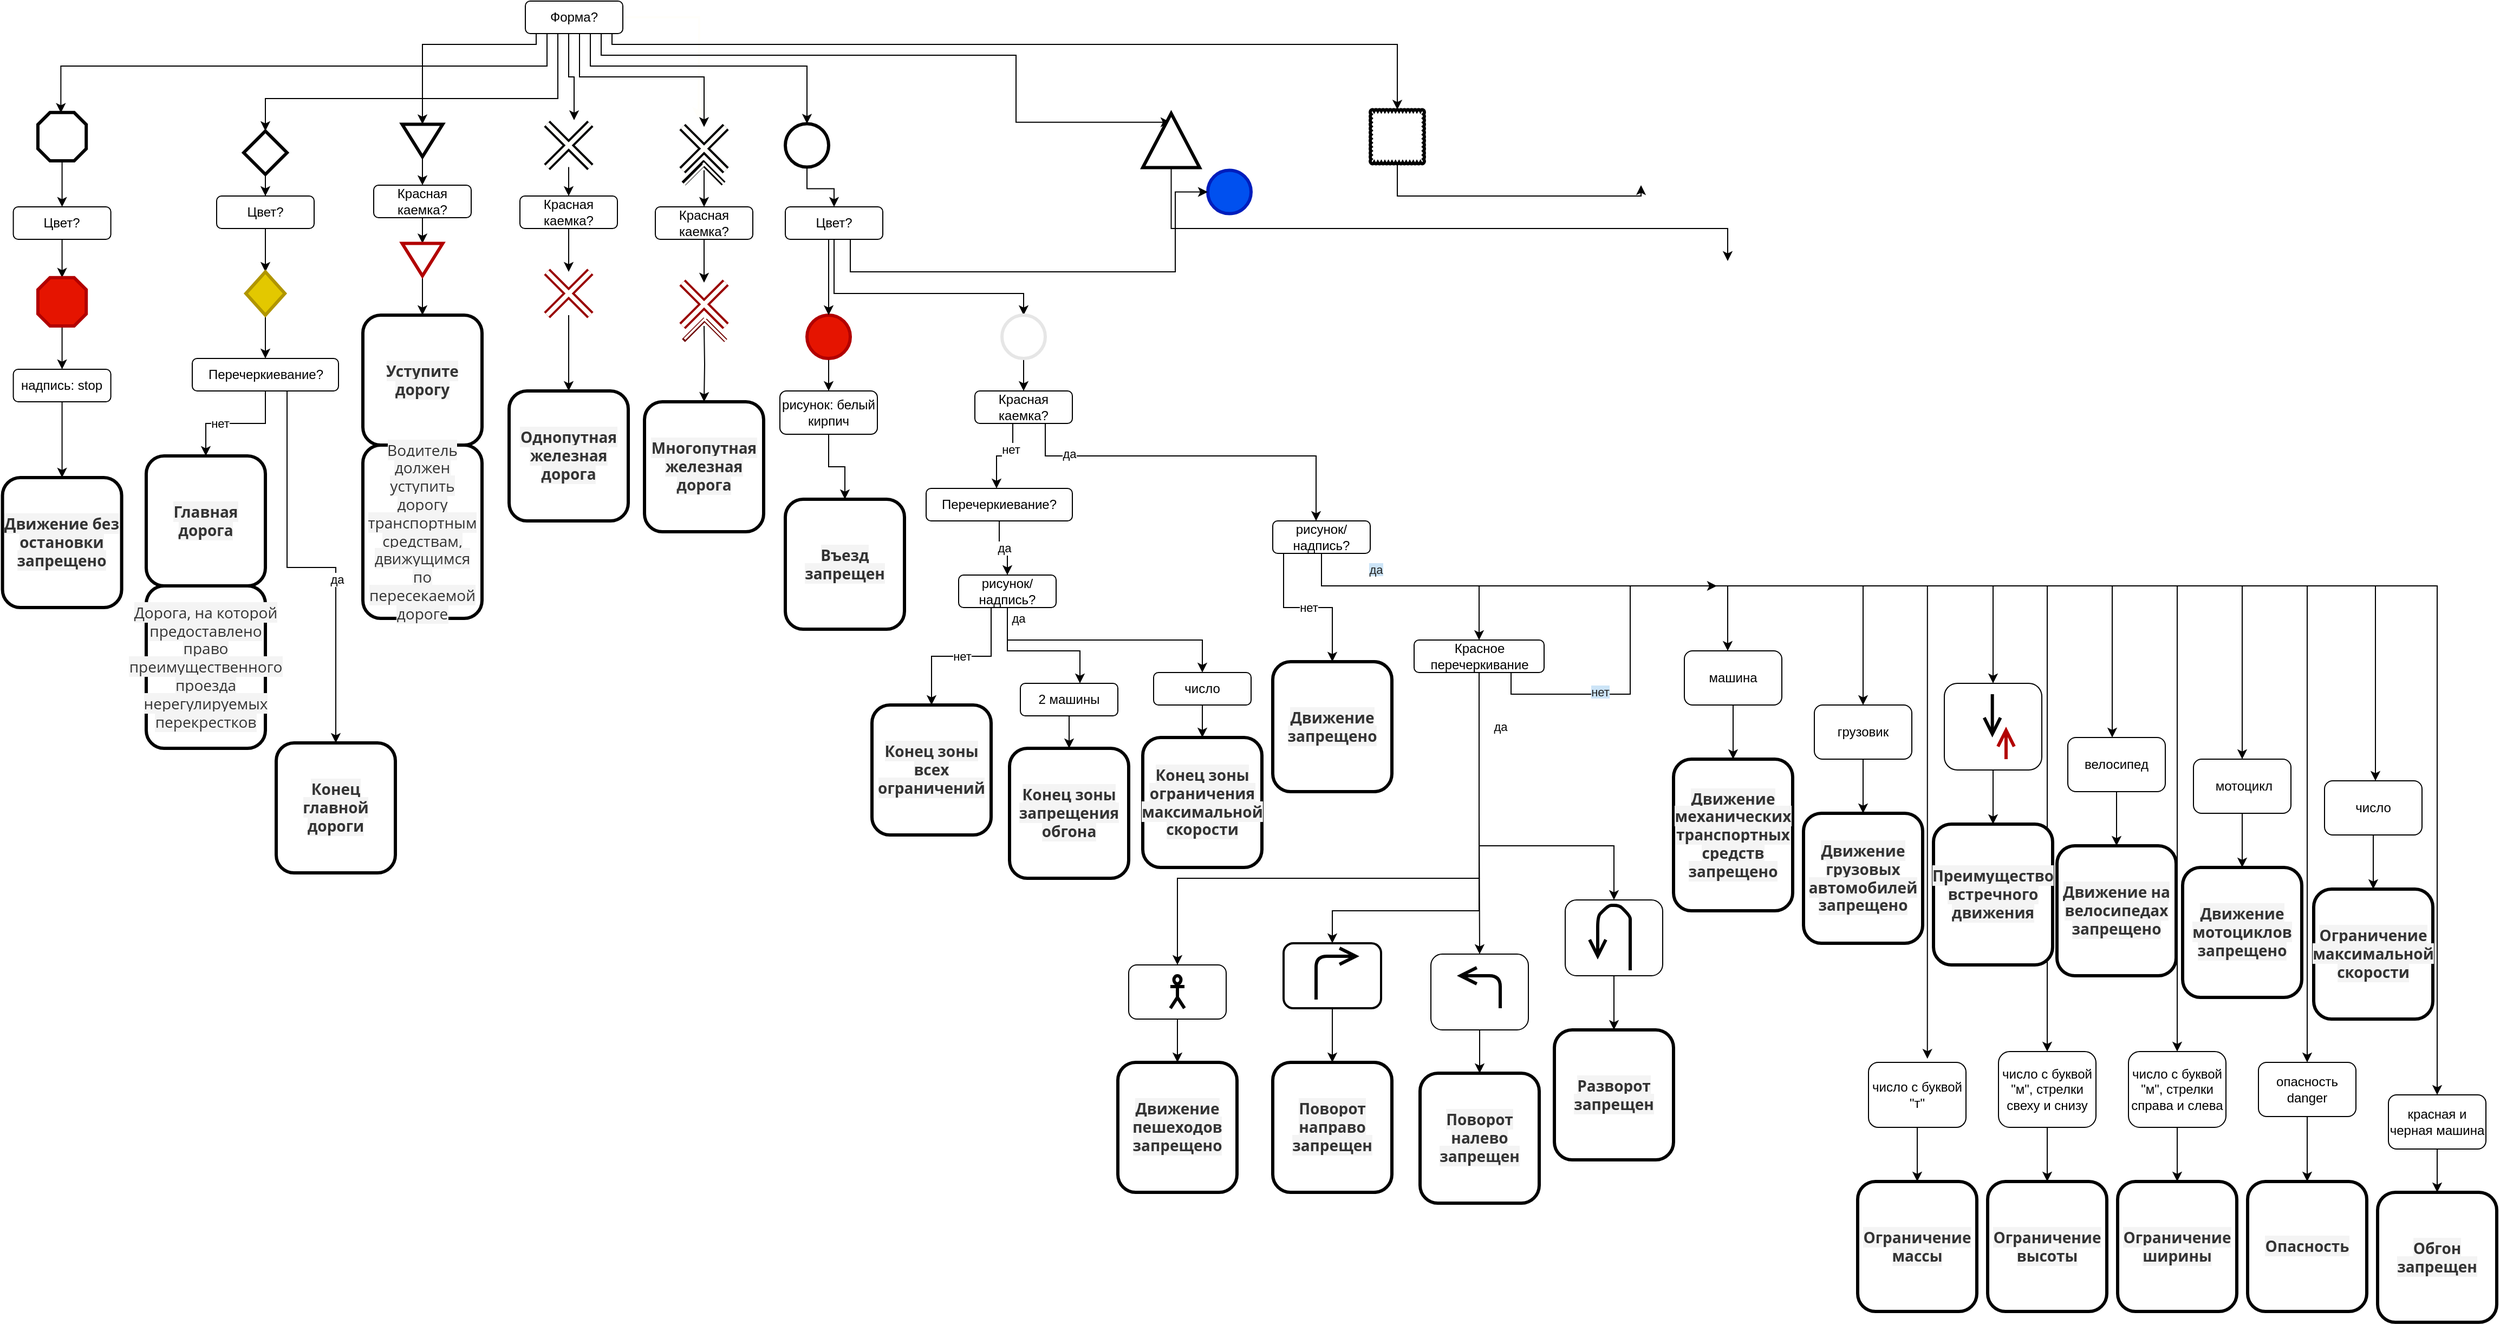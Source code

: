 <mxfile version="14.1.8" type="github">
  <diagram id="C5RBs43oDa-KdzZeNtuy" name="Page-1">
    <mxGraphModel dx="2623" dy="1052" grid="1" gridSize="10" guides="1" tooltips="1" connect="1" arrows="1" fold="1" page="1" pageScale="1" pageWidth="827" pageHeight="1169" math="0" shadow="0">
      <root>
        <mxCell id="WIyWlLk6GJQsqaUBKTNV-0" />
        <mxCell id="WIyWlLk6GJQsqaUBKTNV-1" parent="WIyWlLk6GJQsqaUBKTNV-0" />
        <mxCell id="EenwrytQolQ6xogCsHIw-5" style="edgeStyle=orthogonalEdgeStyle;rounded=0;orthogonalLoop=1;jettySize=auto;html=1;" edge="1" parent="WIyWlLk6GJQsqaUBKTNV-1" source="EenwrytQolQ6xogCsHIw-3" target="EenwrytQolQ6xogCsHIw-4">
          <mxGeometry relative="1" as="geometry">
            <Array as="points">
              <mxPoint x="390" y="140" />
              <mxPoint x="120" y="140" />
            </Array>
          </mxGeometry>
        </mxCell>
        <mxCell id="EenwrytQolQ6xogCsHIw-33" style="edgeStyle=orthogonalEdgeStyle;rounded=0;orthogonalLoop=1;jettySize=auto;html=1;" edge="1" parent="WIyWlLk6GJQsqaUBKTNV-1" source="EenwrytQolQ6xogCsHIw-3" target="EenwrytQolQ6xogCsHIw-26">
          <mxGeometry relative="1" as="geometry">
            <Array as="points">
              <mxPoint x="370" y="90" />
              <mxPoint x="265" y="90" />
            </Array>
          </mxGeometry>
        </mxCell>
        <mxCell id="EenwrytQolQ6xogCsHIw-56" style="edgeStyle=orthogonalEdgeStyle;rounded=0;orthogonalLoop=1;jettySize=auto;html=1;entryX=1;entryY=0.25;entryDx=0;entryDy=0;fontSize=11;" edge="1" parent="WIyWlLk6GJQsqaUBKTNV-1" source="EenwrytQolQ6xogCsHIw-3">
          <mxGeometry relative="1" as="geometry">
            <mxPoint x="-68.81" y="153.25" as="targetPoint" />
            <Array as="points">
              <mxPoint x="380" y="110" />
              <mxPoint x="-69" y="110" />
            </Array>
          </mxGeometry>
        </mxCell>
        <mxCell id="EenwrytQolQ6xogCsHIw-76" style="edgeStyle=orthogonalEdgeStyle;rounded=0;orthogonalLoop=1;jettySize=auto;html=1;exitX=0.75;exitY=1;exitDx=0;exitDy=0;fontSize=11;" edge="1" parent="WIyWlLk6GJQsqaUBKTNV-1" source="EenwrytQolQ6xogCsHIw-3">
          <mxGeometry relative="1" as="geometry">
            <mxPoint x="405" y="160" as="targetPoint" />
            <Array as="points">
              <mxPoint x="400" y="80" />
              <mxPoint x="400" y="120" />
              <mxPoint x="405" y="120" />
            </Array>
          </mxGeometry>
        </mxCell>
        <mxCell id="EenwrytQolQ6xogCsHIw-103" style="edgeStyle=orthogonalEdgeStyle;rounded=0;jumpStyle=none;jumpSize=7;orthogonalLoop=1;jettySize=auto;html=1;strokeColor=#FFFEFA;strokeWidth=2;fontSize=11;" edge="1" parent="WIyWlLk6GJQsqaUBKTNV-1" source="EenwrytQolQ6xogCsHIw-3">
          <mxGeometry relative="1" as="geometry">
            <mxPoint x="520" y="160" as="targetPoint" />
          </mxGeometry>
        </mxCell>
        <mxCell id="EenwrytQolQ6xogCsHIw-104" style="edgeStyle=orthogonalEdgeStyle;rounded=0;jumpStyle=none;jumpSize=7;orthogonalLoop=1;jettySize=auto;html=1;strokeWidth=1;fontSize=11;" edge="1" parent="WIyWlLk6GJQsqaUBKTNV-1" source="EenwrytQolQ6xogCsHIw-3" target="EenwrytQolQ6xogCsHIw-102">
          <mxGeometry relative="1" as="geometry">
            <Array as="points">
              <mxPoint x="410" y="120" />
              <mxPoint x="525" y="120" />
            </Array>
          </mxGeometry>
        </mxCell>
        <mxCell id="EenwrytQolQ6xogCsHIw-118" style="edgeStyle=orthogonalEdgeStyle;rounded=0;jumpStyle=none;jumpSize=7;orthogonalLoop=1;jettySize=auto;html=1;entryX=0.5;entryY=0;entryDx=0;entryDy=0;strokeWidth=1;fontSize=11;" edge="1" parent="WIyWlLk6GJQsqaUBKTNV-1" source="EenwrytQolQ6xogCsHIw-3" target="EenwrytQolQ6xogCsHIw-117">
          <mxGeometry relative="1" as="geometry">
            <Array as="points">
              <mxPoint x="420" y="110" />
              <mxPoint x="620" y="110" />
            </Array>
          </mxGeometry>
        </mxCell>
        <mxCell id="EenwrytQolQ6xogCsHIw-172" style="edgeStyle=orthogonalEdgeStyle;rounded=0;jumpStyle=none;jumpSize=7;orthogonalLoop=1;jettySize=auto;html=1;entryX=0.486;entryY=0.162;entryDx=0;entryDy=0;entryPerimeter=0;strokeColor=#000000;strokeWidth=1;fontSize=11;" edge="1" parent="WIyWlLk6GJQsqaUBKTNV-1" source="EenwrytQolQ6xogCsHIw-3" target="EenwrytQolQ6xogCsHIw-169">
          <mxGeometry relative="1" as="geometry">
            <Array as="points">
              <mxPoint x="430" y="100" />
              <mxPoint x="813" y="100" />
              <mxPoint x="813" y="162" />
            </Array>
          </mxGeometry>
        </mxCell>
        <mxCell id="EenwrytQolQ6xogCsHIw-173" style="edgeStyle=orthogonalEdgeStyle;rounded=0;jumpStyle=none;jumpSize=7;orthogonalLoop=1;jettySize=auto;html=1;strokeColor=#000000;strokeWidth=1;fontSize=11;" edge="1" parent="WIyWlLk6GJQsqaUBKTNV-1" source="EenwrytQolQ6xogCsHIw-3" target="EenwrytQolQ6xogCsHIw-171">
          <mxGeometry relative="1" as="geometry">
            <Array as="points">
              <mxPoint x="440" y="90" />
              <mxPoint x="1165" y="90" />
            </Array>
          </mxGeometry>
        </mxCell>
        <mxCell id="EenwrytQolQ6xogCsHIw-3" value="Форма?" style="rounded=1;whiteSpace=wrap;html=1;" vertex="1" parent="WIyWlLk6GJQsqaUBKTNV-1">
          <mxGeometry x="360" y="50" width="90" height="30" as="geometry" />
        </mxCell>
        <mxCell id="EenwrytQolQ6xogCsHIw-8" style="edgeStyle=orthogonalEdgeStyle;rounded=0;orthogonalLoop=1;jettySize=auto;html=1;entryX=0.5;entryY=0;entryDx=0;entryDy=0;" edge="1" parent="WIyWlLk6GJQsqaUBKTNV-1" source="EenwrytQolQ6xogCsHIw-4" target="EenwrytQolQ6xogCsHIw-22">
          <mxGeometry relative="1" as="geometry">
            <mxPoint x="120" y="270" as="targetPoint" />
          </mxGeometry>
        </mxCell>
        <mxCell id="EenwrytQolQ6xogCsHIw-4" value="" style="rhombus;whiteSpace=wrap;html=1;strokeWidth=3;" vertex="1" parent="WIyWlLk6GJQsqaUBKTNV-1">
          <mxGeometry x="100" y="170" width="40" height="40" as="geometry" />
        </mxCell>
        <mxCell id="EenwrytQolQ6xogCsHIw-17" style="edgeStyle=orthogonalEdgeStyle;rounded=0;orthogonalLoop=1;jettySize=auto;html=1;" edge="1" parent="WIyWlLk6GJQsqaUBKTNV-1" source="EenwrytQolQ6xogCsHIw-12" target="EenwrytQolQ6xogCsHIw-14">
          <mxGeometry relative="1" as="geometry" />
        </mxCell>
        <mxCell id="EenwrytQolQ6xogCsHIw-20" value="нет" style="edgeLabel;html=1;align=center;verticalAlign=middle;resizable=0;points=[];" vertex="1" connectable="0" parent="EenwrytQolQ6xogCsHIw-17">
          <mxGeometry x="0.252" relative="1" as="geometry">
            <mxPoint as="offset" />
          </mxGeometry>
        </mxCell>
        <mxCell id="EenwrytQolQ6xogCsHIw-19" style="edgeStyle=orthogonalEdgeStyle;rounded=0;orthogonalLoop=1;jettySize=auto;html=1;" edge="1" parent="WIyWlLk6GJQsqaUBKTNV-1" source="EenwrytQolQ6xogCsHIw-12" target="EenwrytQolQ6xogCsHIw-18">
          <mxGeometry relative="1" as="geometry">
            <Array as="points">
              <mxPoint x="140" y="573" />
              <mxPoint x="185" y="573" />
            </Array>
          </mxGeometry>
        </mxCell>
        <mxCell id="EenwrytQolQ6xogCsHIw-21" value="да" style="edgeLabel;html=1;align=center;verticalAlign=middle;resizable=0;points=[];" vertex="1" connectable="0" parent="EenwrytQolQ6xogCsHIw-19">
          <mxGeometry x="0.184" y="1" relative="1" as="geometry">
            <mxPoint as="offset" />
          </mxGeometry>
        </mxCell>
        <mxCell id="EenwrytQolQ6xogCsHIw-12" value="Перечеркиевание?" style="rounded=1;whiteSpace=wrap;html=1;" vertex="1" parent="WIyWlLk6GJQsqaUBKTNV-1">
          <mxGeometry x="52.5" y="380" width="135" height="30" as="geometry" />
        </mxCell>
        <mxCell id="EenwrytQolQ6xogCsHIw-302" value="" style="edgeStyle=orthogonalEdgeStyle;rounded=0;jumpStyle=none;jumpSize=7;orthogonalLoop=1;jettySize=auto;html=1;strokeColor=#000000;strokeWidth=1;fontSize=11;" edge="1" parent="WIyWlLk6GJQsqaUBKTNV-1" source="EenwrytQolQ6xogCsHIw-14" target="EenwrytQolQ6xogCsHIw-301">
          <mxGeometry relative="1" as="geometry" />
        </mxCell>
        <mxCell id="EenwrytQolQ6xogCsHIw-14" value="&lt;span style=&quot;box-sizing: inherit ; border: 0px ; font-family: &amp;#34;open sans&amp;#34; , &amp;#34;arial&amp;#34; , sans-serif ; font-size: 14px ; font-weight: 700 ; margin: 0px ; outline: 0px ; padding: 0px ; vertical-align: baseline ; color: rgb(51 , 51 , 51) ; background-color: rgb(244 , 244 , 244)&quot;&gt;Главная дорога&lt;/span&gt;" style="rounded=1;whiteSpace=wrap;html=1;strokeWidth=3;direction=south;" vertex="1" parent="WIyWlLk6GJQsqaUBKTNV-1">
          <mxGeometry x="10" y="470" width="110" height="120" as="geometry" />
        </mxCell>
        <mxCell id="EenwrytQolQ6xogCsHIw-18" value="&lt;span style=&quot;box-sizing: inherit ; border: 0px ; font-family: &amp;#34;open sans&amp;#34; , &amp;#34;arial&amp;#34; , sans-serif ; font-size: 14px ; font-weight: 700 ; margin: 0px ; outline: 0px ; padding: 0px ; vertical-align: baseline ; color: rgb(51 , 51 , 51) ; background-color: rgb(244 , 244 , 244)&quot;&gt;Конец главной дороги&lt;/span&gt;" style="rounded=1;whiteSpace=wrap;html=1;strokeWidth=3;direction=south;" vertex="1" parent="WIyWlLk6GJQsqaUBKTNV-1">
          <mxGeometry x="130" y="735" width="110" height="120" as="geometry" />
        </mxCell>
        <mxCell id="EenwrytQolQ6xogCsHIw-31" style="edgeStyle=orthogonalEdgeStyle;rounded=0;orthogonalLoop=1;jettySize=auto;html=1;" edge="1" parent="WIyWlLk6GJQsqaUBKTNV-1" source="EenwrytQolQ6xogCsHIw-22" target="EenwrytQolQ6xogCsHIw-29">
          <mxGeometry relative="1" as="geometry" />
        </mxCell>
        <mxCell id="EenwrytQolQ6xogCsHIw-22" value="Цвет?" style="rounded=1;whiteSpace=wrap;html=1;" vertex="1" parent="WIyWlLk6GJQsqaUBKTNV-1">
          <mxGeometry x="75" y="230" width="90" height="30" as="geometry" />
        </mxCell>
        <mxCell id="EenwrytQolQ6xogCsHIw-35" style="edgeStyle=orthogonalEdgeStyle;rounded=0;orthogonalLoop=1;jettySize=auto;html=1;" edge="1" parent="WIyWlLk6GJQsqaUBKTNV-1" source="EenwrytQolQ6xogCsHIw-26" target="EenwrytQolQ6xogCsHIw-34">
          <mxGeometry relative="1" as="geometry" />
        </mxCell>
        <mxCell id="EenwrytQolQ6xogCsHIw-26" value="" style="triangle;whiteSpace=wrap;html=1;strokeWidth=3;rotation=90;" vertex="1" parent="WIyWlLk6GJQsqaUBKTNV-1">
          <mxGeometry x="250" y="160" width="30" height="37.5" as="geometry" />
        </mxCell>
        <mxCell id="EenwrytQolQ6xogCsHIw-306" value="" style="edgeStyle=orthogonalEdgeStyle;rounded=0;jumpStyle=none;jumpSize=7;orthogonalLoop=1;jettySize=auto;html=1;strokeColor=#000000;strokeWidth=1;fontSize=11;" edge="1" parent="WIyWlLk6GJQsqaUBKTNV-1" source="EenwrytQolQ6xogCsHIw-28" target="EenwrytQolQ6xogCsHIw-305">
          <mxGeometry relative="1" as="geometry" />
        </mxCell>
        <mxCell id="EenwrytQolQ6xogCsHIw-28" value="&lt;span style=&quot;box-sizing: inherit ; border: 0px ; font-family: &amp;#34;open sans&amp;#34; , &amp;#34;arial&amp;#34; , sans-serif ; font-size: 14px ; font-weight: 700 ; margin: 0px ; outline: 0px ; padding: 0px ; vertical-align: baseline ; color: rgb(51 , 51 , 51) ; background-color: rgb(244 , 244 , 244)&quot;&gt;Уступите дорогу&lt;/span&gt;" style="rounded=1;whiteSpace=wrap;html=1;strokeWidth=3;direction=south;" vertex="1" parent="WIyWlLk6GJQsqaUBKTNV-1">
          <mxGeometry x="210" y="340" width="110" height="120" as="geometry" />
        </mxCell>
        <mxCell id="EenwrytQolQ6xogCsHIw-32" style="edgeStyle=orthogonalEdgeStyle;rounded=0;orthogonalLoop=1;jettySize=auto;html=1;" edge="1" parent="WIyWlLk6GJQsqaUBKTNV-1" source="EenwrytQolQ6xogCsHIw-29" target="EenwrytQolQ6xogCsHIw-12">
          <mxGeometry relative="1" as="geometry" />
        </mxCell>
        <mxCell id="EenwrytQolQ6xogCsHIw-29" value="" style="rhombus;whiteSpace=wrap;html=1;strokeWidth=3;fillColor=#e3c800;strokeColor=#B09500;fontColor=#ffffff;" vertex="1" parent="WIyWlLk6GJQsqaUBKTNV-1">
          <mxGeometry x="102" y="300" width="36" height="40" as="geometry" />
        </mxCell>
        <mxCell id="EenwrytQolQ6xogCsHIw-39" style="edgeStyle=orthogonalEdgeStyle;rounded=0;orthogonalLoop=1;jettySize=auto;html=1;entryX=0;entryY=0.5;entryDx=0;entryDy=0;" edge="1" parent="WIyWlLk6GJQsqaUBKTNV-1" source="EenwrytQolQ6xogCsHIw-34" target="EenwrytQolQ6xogCsHIw-37">
          <mxGeometry relative="1" as="geometry" />
        </mxCell>
        <mxCell id="EenwrytQolQ6xogCsHIw-34" value="Красная каемка?" style="rounded=1;whiteSpace=wrap;html=1;" vertex="1" parent="WIyWlLk6GJQsqaUBKTNV-1">
          <mxGeometry x="220" y="220" width="90" height="30" as="geometry" />
        </mxCell>
        <mxCell id="EenwrytQolQ6xogCsHIw-40" style="edgeStyle=orthogonalEdgeStyle;rounded=0;orthogonalLoop=1;jettySize=auto;html=1;" edge="1" parent="WIyWlLk6GJQsqaUBKTNV-1" source="EenwrytQolQ6xogCsHIw-37" target="EenwrytQolQ6xogCsHIw-28">
          <mxGeometry relative="1" as="geometry" />
        </mxCell>
        <mxCell id="EenwrytQolQ6xogCsHIw-37" value="" style="triangle;whiteSpace=wrap;html=1;strokeWidth=3;rotation=90;strokeColor=#B20000;fontColor=#ffffff;fillColor=#FFFFFF;" vertex="1" parent="WIyWlLk6GJQsqaUBKTNV-1">
          <mxGeometry x="250" y="270" width="30" height="37.5" as="geometry" />
        </mxCell>
        <mxCell id="EenwrytQolQ6xogCsHIw-138" style="edgeStyle=orthogonalEdgeStyle;rounded=0;jumpStyle=none;jumpSize=7;orthogonalLoop=1;jettySize=auto;html=1;strokeColor=#000000;strokeWidth=1;fontSize=11;" edge="1" parent="WIyWlLk6GJQsqaUBKTNV-1" source="EenwrytQolQ6xogCsHIw-52" target="EenwrytQolQ6xogCsHIw-137">
          <mxGeometry relative="1" as="geometry" />
        </mxCell>
        <mxCell id="EenwrytQolQ6xogCsHIw-52" value="Цвет?" style="rounded=1;whiteSpace=wrap;html=1;" vertex="1" parent="WIyWlLk6GJQsqaUBKTNV-1">
          <mxGeometry x="-112.7" y="240" width="90" height="30" as="geometry" />
        </mxCell>
        <mxCell id="EenwrytQolQ6xogCsHIw-60" style="edgeStyle=orthogonalEdgeStyle;rounded=0;orthogonalLoop=1;jettySize=auto;html=1;entryX=0;entryY=0.5;entryDx=0;entryDy=0;fontSize=11;" edge="1" parent="WIyWlLk6GJQsqaUBKTNV-1" source="EenwrytQolQ6xogCsHIw-58" target="EenwrytQolQ6xogCsHIw-59">
          <mxGeometry relative="1" as="geometry" />
        </mxCell>
        <mxCell id="EenwrytQolQ6xogCsHIw-58" value="надпись: stop" style="rounded=1;whiteSpace=wrap;html=1;" vertex="1" parent="WIyWlLk6GJQsqaUBKTNV-1">
          <mxGeometry x="-112.7" y="390" width="90" height="30" as="geometry" />
        </mxCell>
        <mxCell id="EenwrytQolQ6xogCsHIw-59" value="&lt;span style=&quot;box-sizing: inherit ; border: 0px ; font-family: &amp;#34;open sans&amp;#34; , &amp;#34;arial&amp;#34; , sans-serif ; font-size: 14px ; font-weight: 700 ; margin: 0px ; outline: 0px ; padding: 0px ; vertical-align: baseline ; color: rgb(51 , 51 , 51) ; background-color: rgb(244 , 244 , 244)&quot;&gt;Движение без остановки запрещено&lt;/span&gt;" style="rounded=1;whiteSpace=wrap;html=1;strokeWidth=3;direction=south;" vertex="1" parent="WIyWlLk6GJQsqaUBKTNV-1">
          <mxGeometry x="-122.7" y="490" width="110" height="120" as="geometry" />
        </mxCell>
        <mxCell id="EenwrytQolQ6xogCsHIw-63" value="" style="shape=umlDestroy;whiteSpace=wrap;html=1;strokeWidth=8;fontSize=11;" vertex="1" parent="WIyWlLk6GJQsqaUBKTNV-1">
          <mxGeometry x="380" y="163.25" width="40" height="40" as="geometry" />
        </mxCell>
        <mxCell id="EenwrytQolQ6xogCsHIw-105" style="edgeStyle=orthogonalEdgeStyle;rounded=0;jumpStyle=none;jumpSize=7;orthogonalLoop=1;jettySize=auto;html=1;strokeColor=#000000;strokeWidth=1;fontSize=11;" edge="1" parent="WIyWlLk6GJQsqaUBKTNV-1" source="EenwrytQolQ6xogCsHIw-64" target="EenwrytQolQ6xogCsHIw-67">
          <mxGeometry relative="1" as="geometry" />
        </mxCell>
        <mxCell id="EenwrytQolQ6xogCsHIw-64" value="" style="shape=umlDestroy;whiteSpace=wrap;html=1;strokeWidth=4;fontSize=11;strokeColor=#FFFEFA;" vertex="1" parent="WIyWlLk6GJQsqaUBKTNV-1">
          <mxGeometry x="380" y="163.25" width="40" height="40" as="geometry" />
        </mxCell>
        <mxCell id="EenwrytQolQ6xogCsHIw-65" value="&lt;span style=&quot;box-sizing: inherit ; border: 0px ; font-family: &amp;#34;open sans&amp;#34; , &amp;#34;arial&amp;#34; , sans-serif ; font-size: 14px ; font-weight: 700 ; margin: 0px ; outline: 0px ; padding: 0px ; vertical-align: baseline ; color: rgb(51 , 51 , 51) ; background-color: rgb(244 , 244 , 244)&quot;&gt;Однопутная железная дорога&lt;/span&gt;" style="rounded=1;whiteSpace=wrap;html=1;strokeWidth=3;direction=south;" vertex="1" parent="WIyWlLk6GJQsqaUBKTNV-1">
          <mxGeometry x="345" y="410" width="110" height="120" as="geometry" />
        </mxCell>
        <mxCell id="EenwrytQolQ6xogCsHIw-106" style="edgeStyle=orthogonalEdgeStyle;rounded=0;jumpStyle=none;jumpSize=7;orthogonalLoop=1;jettySize=auto;html=1;strokeColor=#000000;strokeWidth=1;fontSize=11;" edge="1" parent="WIyWlLk6GJQsqaUBKTNV-1" source="EenwrytQolQ6xogCsHIw-67" target="EenwrytQolQ6xogCsHIw-83">
          <mxGeometry relative="1" as="geometry" />
        </mxCell>
        <mxCell id="EenwrytQolQ6xogCsHIw-67" value="Красная каемка?" style="rounded=1;whiteSpace=wrap;html=1;" vertex="1" parent="WIyWlLk6GJQsqaUBKTNV-1">
          <mxGeometry x="355" y="230" width="90" height="30" as="geometry" />
        </mxCell>
        <mxCell id="EenwrytQolQ6xogCsHIw-82" value="" style="shape=umlDestroy;whiteSpace=wrap;html=1;strokeWidth=8;fontSize=11;strokeColor=#990000;" vertex="1" parent="WIyWlLk6GJQsqaUBKTNV-1">
          <mxGeometry x="380" y="300" width="40" height="40" as="geometry" />
        </mxCell>
        <mxCell id="EenwrytQolQ6xogCsHIw-87" style="edgeStyle=orthogonalEdgeStyle;rounded=0;orthogonalLoop=1;jettySize=auto;html=1;fontSize=11;" edge="1" parent="WIyWlLk6GJQsqaUBKTNV-1" source="EenwrytQolQ6xogCsHIw-83" target="EenwrytQolQ6xogCsHIw-65">
          <mxGeometry relative="1" as="geometry" />
        </mxCell>
        <mxCell id="EenwrytQolQ6xogCsHIw-83" value="" style="shape=umlDestroy;whiteSpace=wrap;html=1;strokeWidth=4;fontSize=11;strokeColor=#FFFEFA;" vertex="1" parent="WIyWlLk6GJQsqaUBKTNV-1">
          <mxGeometry x="380" y="300" width="40" height="40" as="geometry" />
        </mxCell>
        <mxCell id="EenwrytQolQ6xogCsHIw-97" value="" style="endArrow=none;html=1;fontSize=11;jumpSize=7;jumpStyle=none;strokeWidth=5;" edge="1" parent="WIyWlLk6GJQsqaUBKTNV-1">
          <mxGeometry width="50" height="50" relative="1" as="geometry">
            <mxPoint x="506" y="218.5" as="sourcePoint" />
            <mxPoint x="526" y="198.5" as="targetPoint" />
          </mxGeometry>
        </mxCell>
        <mxCell id="EenwrytQolQ6xogCsHIw-98" value="" style="endArrow=none;html=1;fontSize=11;jumpSize=7;jumpStyle=none;strokeWidth=5;" edge="1" parent="WIyWlLk6GJQsqaUBKTNV-1">
          <mxGeometry width="50" height="50" relative="1" as="geometry">
            <mxPoint x="543" y="218.5" as="sourcePoint" />
            <mxPoint x="523" y="198.5" as="targetPoint" />
          </mxGeometry>
        </mxCell>
        <mxCell id="EenwrytQolQ6xogCsHIw-99" value="" style="endArrow=none;html=1;fontSize=11;jumpSize=7;jumpStyle=none;strokeWidth=2;strokeColor=#FFFEFA;" edge="1" parent="WIyWlLk6GJQsqaUBKTNV-1">
          <mxGeometry width="50" height="50" relative="1" as="geometry">
            <mxPoint x="506" y="220" as="sourcePoint" />
            <mxPoint x="526" y="200" as="targetPoint" />
          </mxGeometry>
        </mxCell>
        <mxCell id="EenwrytQolQ6xogCsHIw-100" value="" style="endArrow=none;html=1;fontSize=11;jumpSize=7;jumpStyle=none;strokeWidth=2;strokeColor=#FFFEFA;" edge="1" parent="WIyWlLk6GJQsqaUBKTNV-1">
          <mxGeometry width="50" height="50" relative="1" as="geometry">
            <mxPoint x="544" y="219.5" as="sourcePoint" />
            <mxPoint x="524" y="199.5" as="targetPoint" />
          </mxGeometry>
        </mxCell>
        <mxCell id="EenwrytQolQ6xogCsHIw-101" value="" style="shape=umlDestroy;whiteSpace=wrap;html=1;strokeWidth=8;fontSize=11;" vertex="1" parent="WIyWlLk6GJQsqaUBKTNV-1">
          <mxGeometry x="505" y="166.25" width="40" height="40" as="geometry" />
        </mxCell>
        <mxCell id="EenwrytQolQ6xogCsHIw-141" style="edgeStyle=orthogonalEdgeStyle;rounded=0;jumpStyle=none;jumpSize=7;orthogonalLoop=1;jettySize=auto;html=1;strokeColor=#000000;strokeWidth=1;fontSize=11;" edge="1" parent="WIyWlLk6GJQsqaUBKTNV-1" source="EenwrytQolQ6xogCsHIw-102" target="EenwrytQolQ6xogCsHIw-109">
          <mxGeometry relative="1" as="geometry" />
        </mxCell>
        <mxCell id="EenwrytQolQ6xogCsHIw-102" value="" style="shape=umlDestroy;whiteSpace=wrap;html=1;strokeWidth=4;fontSize=11;strokeColor=#FFFEFA;" vertex="1" parent="WIyWlLk6GJQsqaUBKTNV-1">
          <mxGeometry x="505" y="166.25" width="40" height="40" as="geometry" />
        </mxCell>
        <mxCell id="EenwrytQolQ6xogCsHIw-107" value="&lt;span style=&quot;box-sizing: inherit ; border: 0px ; font-family: &amp;#34;open sans&amp;#34; , &amp;#34;arial&amp;#34; , sans-serif ; font-size: 14px ; font-weight: 700 ; margin: 0px ; outline: 0px ; padding: 0px ; vertical-align: baseline ; color: rgb(51 , 51 , 51) ; background-color: rgb(244 , 244 , 244)&quot;&gt;Многопутная железная дорога&lt;/span&gt;" style="rounded=1;whiteSpace=wrap;html=1;strokeWidth=3;direction=south;" vertex="1" parent="WIyWlLk6GJQsqaUBKTNV-1">
          <mxGeometry x="470" y="420" width="110" height="120" as="geometry" />
        </mxCell>
        <mxCell id="EenwrytQolQ6xogCsHIw-108" style="edgeStyle=orthogonalEdgeStyle;rounded=0;jumpStyle=none;jumpSize=7;orthogonalLoop=1;jettySize=auto;html=1;strokeColor=#000000;strokeWidth=1;fontSize=11;" edge="1" parent="WIyWlLk6GJQsqaUBKTNV-1" source="EenwrytQolQ6xogCsHIw-109" target="EenwrytQolQ6xogCsHIw-112">
          <mxGeometry relative="1" as="geometry" />
        </mxCell>
        <mxCell id="EenwrytQolQ6xogCsHIw-109" value="Красная каемка?" style="rounded=1;whiteSpace=wrap;html=1;" vertex="1" parent="WIyWlLk6GJQsqaUBKTNV-1">
          <mxGeometry x="480" y="240" width="90" height="30" as="geometry" />
        </mxCell>
        <mxCell id="EenwrytQolQ6xogCsHIw-110" value="" style="shape=umlDestroy;whiteSpace=wrap;html=1;strokeWidth=8;fontSize=11;strokeColor=#990000;" vertex="1" parent="WIyWlLk6GJQsqaUBKTNV-1">
          <mxGeometry x="505" y="310" width="40" height="40" as="geometry" />
        </mxCell>
        <mxCell id="EenwrytQolQ6xogCsHIw-111" style="edgeStyle=orthogonalEdgeStyle;rounded=0;orthogonalLoop=1;jettySize=auto;html=1;fontSize=11;" edge="1" parent="WIyWlLk6GJQsqaUBKTNV-1" target="EenwrytQolQ6xogCsHIw-107">
          <mxGeometry relative="1" as="geometry">
            <mxPoint x="525" y="350" as="sourcePoint" />
          </mxGeometry>
        </mxCell>
        <mxCell id="EenwrytQolQ6xogCsHIw-112" value="" style="shape=umlDestroy;whiteSpace=wrap;html=1;strokeWidth=4;fontSize=11;strokeColor=#FFFEFA;" vertex="1" parent="WIyWlLk6GJQsqaUBKTNV-1">
          <mxGeometry x="505" y="310" width="40" height="40" as="geometry" />
        </mxCell>
        <mxCell id="EenwrytQolQ6xogCsHIw-113" value="" style="endArrow=none;html=1;fontSize=11;jumpSize=7;jumpStyle=none;strokeWidth=4;strokeColor=#6F0000;fillColor=#a20025;" edge="1" parent="WIyWlLk6GJQsqaUBKTNV-1">
          <mxGeometry width="50" height="50" relative="1" as="geometry">
            <mxPoint x="545" y="363.5" as="sourcePoint" />
            <mxPoint x="525" y="343.5" as="targetPoint" />
          </mxGeometry>
        </mxCell>
        <mxCell id="EenwrytQolQ6xogCsHIw-114" value="" style="endArrow=none;html=1;fontSize=11;jumpSize=7;jumpStyle=none;strokeWidth=4;strokeColor=#6F0000;fillColor=#a20025;" edge="1" parent="WIyWlLk6GJQsqaUBKTNV-1">
          <mxGeometry width="50" height="50" relative="1" as="geometry">
            <mxPoint x="506" y="363.5" as="sourcePoint" />
            <mxPoint x="526" y="343.5" as="targetPoint" />
          </mxGeometry>
        </mxCell>
        <mxCell id="EenwrytQolQ6xogCsHIw-115" value="" style="endArrow=none;html=1;fontSize=11;jumpSize=7;jumpStyle=none;strokeWidth=2;fillColor=#a20025;strokeColor=#FFFEFA;" edge="1" parent="WIyWlLk6GJQsqaUBKTNV-1">
          <mxGeometry width="50" height="50" relative="1" as="geometry">
            <mxPoint x="545" y="363.5" as="sourcePoint" />
            <mxPoint x="525" y="343.5" as="targetPoint" />
          </mxGeometry>
        </mxCell>
        <mxCell id="EenwrytQolQ6xogCsHIw-116" value="" style="endArrow=none;html=1;fontSize=11;jumpSize=7;jumpStyle=none;strokeWidth=2;fillColor=#a20025;strokeColor=#FFFEFA;" edge="1" parent="WIyWlLk6GJQsqaUBKTNV-1">
          <mxGeometry width="50" height="50" relative="1" as="geometry">
            <mxPoint x="507" y="362.11" as="sourcePoint" />
            <mxPoint x="527" y="342.11" as="targetPoint" />
          </mxGeometry>
        </mxCell>
        <mxCell id="EenwrytQolQ6xogCsHIw-122" style="edgeStyle=orthogonalEdgeStyle;rounded=0;jumpStyle=none;jumpSize=7;orthogonalLoop=1;jettySize=auto;html=1;strokeColor=#000000;strokeWidth=1;fontSize=11;" edge="1" parent="WIyWlLk6GJQsqaUBKTNV-1" source="EenwrytQolQ6xogCsHIw-117" target="EenwrytQolQ6xogCsHIw-121">
          <mxGeometry relative="1" as="geometry" />
        </mxCell>
        <mxCell id="EenwrytQolQ6xogCsHIw-117" value="" style="ellipse;whiteSpace=wrap;html=1;aspect=fixed;strokeWidth=3;fontSize=11;" vertex="1" parent="WIyWlLk6GJQsqaUBKTNV-1">
          <mxGeometry x="600" y="163.25" width="40" height="40" as="geometry" />
        </mxCell>
        <mxCell id="EenwrytQolQ6xogCsHIw-133" style="edgeStyle=orthogonalEdgeStyle;rounded=0;jumpStyle=none;jumpSize=7;orthogonalLoop=1;jettySize=auto;html=1;entryX=0.5;entryY=0;entryDx=0;entryDy=0;strokeColor=#000000;strokeWidth=1;fontSize=11;" edge="1" parent="WIyWlLk6GJQsqaUBKTNV-1" source="EenwrytQolQ6xogCsHIw-119" target="EenwrytQolQ6xogCsHIw-128">
          <mxGeometry relative="1" as="geometry" />
        </mxCell>
        <mxCell id="EenwrytQolQ6xogCsHIw-119" value="" style="ellipse;whiteSpace=wrap;html=1;aspect=fixed;strokeWidth=3;fontSize=11;fillColor=#e51400;strokeColor=#B20000;fontColor=#ffffff;" vertex="1" parent="WIyWlLk6GJQsqaUBKTNV-1">
          <mxGeometry x="620" y="340" width="40" height="40" as="geometry" />
        </mxCell>
        <mxCell id="EenwrytQolQ6xogCsHIw-120" value="" style="ellipse;whiteSpace=wrap;html=1;aspect=fixed;strokeWidth=3;fontSize=11;fillColor=#0050ef;strokeColor=#001DBC;fontColor=#ffffff;" vertex="1" parent="WIyWlLk6GJQsqaUBKTNV-1">
          <mxGeometry x="990" y="206.25" width="40" height="40" as="geometry" />
        </mxCell>
        <mxCell id="EenwrytQolQ6xogCsHIw-124" style="edgeStyle=orthogonalEdgeStyle;rounded=0;jumpStyle=none;jumpSize=7;orthogonalLoop=1;jettySize=auto;html=1;strokeColor=#000000;strokeWidth=1;fontSize=11;entryX=0.5;entryY=0;entryDx=0;entryDy=0;" edge="1" parent="WIyWlLk6GJQsqaUBKTNV-1" source="EenwrytQolQ6xogCsHIw-121" target="EenwrytQolQ6xogCsHIw-119">
          <mxGeometry relative="1" as="geometry">
            <Array as="points">
              <mxPoint x="640" y="280" />
              <mxPoint x="640" y="280" />
            </Array>
          </mxGeometry>
        </mxCell>
        <mxCell id="EenwrytQolQ6xogCsHIw-131" style="edgeStyle=orthogonalEdgeStyle;rounded=0;jumpStyle=none;jumpSize=7;orthogonalLoop=1;jettySize=auto;html=1;strokeColor=#000000;strokeWidth=1;fontSize=11;" edge="1" parent="WIyWlLk6GJQsqaUBKTNV-1" source="EenwrytQolQ6xogCsHIw-121" target="EenwrytQolQ6xogCsHIw-123">
          <mxGeometry relative="1" as="geometry">
            <Array as="points">
              <mxPoint x="645" y="320" />
              <mxPoint x="820" y="320" />
            </Array>
          </mxGeometry>
        </mxCell>
        <mxCell id="EenwrytQolQ6xogCsHIw-132" style="edgeStyle=orthogonalEdgeStyle;rounded=0;jumpStyle=none;jumpSize=7;orthogonalLoop=1;jettySize=auto;html=1;strokeColor=#000000;strokeWidth=1;fontSize=11;" edge="1" parent="WIyWlLk6GJQsqaUBKTNV-1" source="EenwrytQolQ6xogCsHIw-121" target="EenwrytQolQ6xogCsHIw-120">
          <mxGeometry relative="1" as="geometry">
            <Array as="points">
              <mxPoint x="660" y="300" />
              <mxPoint x="960" y="300" />
            </Array>
          </mxGeometry>
        </mxCell>
        <mxCell id="EenwrytQolQ6xogCsHIw-121" value="Цвет?" style="rounded=1;whiteSpace=wrap;html=1;" vertex="1" parent="WIyWlLk6GJQsqaUBKTNV-1">
          <mxGeometry x="600" y="240" width="90" height="30" as="geometry" />
        </mxCell>
        <mxCell id="EenwrytQolQ6xogCsHIw-142" style="edgeStyle=orthogonalEdgeStyle;rounded=0;jumpStyle=none;jumpSize=7;orthogonalLoop=1;jettySize=auto;html=1;strokeColor=#000000;strokeWidth=1;fontSize=11;" edge="1" parent="WIyWlLk6GJQsqaUBKTNV-1" source="EenwrytQolQ6xogCsHIw-123" target="EenwrytQolQ6xogCsHIw-140">
          <mxGeometry relative="1" as="geometry" />
        </mxCell>
        <mxCell id="EenwrytQolQ6xogCsHIw-123" value="" style="ellipse;whiteSpace=wrap;html=1;aspect=fixed;strokeWidth=3;fontSize=11;strokeColor=#E6E6E6;" vertex="1" parent="WIyWlLk6GJQsqaUBKTNV-1">
          <mxGeometry x="800" y="340" width="40" height="40" as="geometry" />
        </mxCell>
        <mxCell id="EenwrytQolQ6xogCsHIw-130" style="edgeStyle=orthogonalEdgeStyle;rounded=0;jumpStyle=none;jumpSize=7;orthogonalLoop=1;jettySize=auto;html=1;strokeColor=#000000;strokeWidth=1;fontSize=11;" edge="1" parent="WIyWlLk6GJQsqaUBKTNV-1" source="EenwrytQolQ6xogCsHIw-128" target="EenwrytQolQ6xogCsHIw-129">
          <mxGeometry relative="1" as="geometry" />
        </mxCell>
        <mxCell id="EenwrytQolQ6xogCsHIw-128" value="рисунок: белый кирпич" style="rounded=1;whiteSpace=wrap;html=1;" vertex="1" parent="WIyWlLk6GJQsqaUBKTNV-1">
          <mxGeometry x="595" y="410" width="90" height="40" as="geometry" />
        </mxCell>
        <mxCell id="EenwrytQolQ6xogCsHIw-129" value="&lt;span style=&quot;box-sizing: inherit ; border: 0px ; font-family: &amp;#34;open sans&amp;#34; , &amp;#34;arial&amp;#34; , sans-serif ; font-size: 14px ; font-weight: 700 ; margin: 0px ; outline: 0px ; padding: 0px ; vertical-align: baseline ; color: rgb(51 , 51 , 51) ; background-color: rgb(244 , 244 , 244)&quot;&gt;Въезд запрещен&lt;/span&gt;" style="rounded=1;whiteSpace=wrap;html=1;strokeWidth=3;direction=south;" vertex="1" parent="WIyWlLk6GJQsqaUBKTNV-1">
          <mxGeometry x="600" y="510" width="110" height="120" as="geometry" />
        </mxCell>
        <mxCell id="EenwrytQolQ6xogCsHIw-136" style="edgeStyle=orthogonalEdgeStyle;rounded=0;jumpStyle=none;jumpSize=7;orthogonalLoop=1;jettySize=auto;html=1;strokeColor=#000000;strokeWidth=1;fontSize=11;" edge="1" parent="WIyWlLk6GJQsqaUBKTNV-1" source="EenwrytQolQ6xogCsHIw-135" target="EenwrytQolQ6xogCsHIw-52">
          <mxGeometry relative="1" as="geometry" />
        </mxCell>
        <mxCell id="EenwrytQolQ6xogCsHIw-135" value="" style="verticalLabelPosition=bottom;verticalAlign=top;html=1;shape=mxgraph.basic.polygon;polyCoords=[[0.25,0],[0.75,0],[1,0.25],[1,0.75],[0.75,1],[0.25,1],[0,0.75],[0,0.25]];polyline=0;strokeWidth=3;fontSize=11;" vertex="1" parent="WIyWlLk6GJQsqaUBKTNV-1">
          <mxGeometry x="-90" y="152.89" width="44.61" height="44.61" as="geometry" />
        </mxCell>
        <mxCell id="EenwrytQolQ6xogCsHIw-139" style="edgeStyle=orthogonalEdgeStyle;rounded=0;jumpStyle=none;jumpSize=7;orthogonalLoop=1;jettySize=auto;html=1;strokeColor=#000000;strokeWidth=1;fontSize=11;" edge="1" parent="WIyWlLk6GJQsqaUBKTNV-1" source="EenwrytQolQ6xogCsHIw-137" target="EenwrytQolQ6xogCsHIw-58">
          <mxGeometry relative="1" as="geometry" />
        </mxCell>
        <mxCell id="EenwrytQolQ6xogCsHIw-137" value="" style="verticalLabelPosition=bottom;verticalAlign=top;html=1;shape=mxgraph.basic.polygon;polyCoords=[[0.25,0],[0.75,0],[1,0.25],[1,0.75],[0.75,1],[0.25,1],[0,0.75],[0,0.25]];polyline=0;strokeWidth=3;fontSize=11;fillColor=#e51400;strokeColor=#B20000;fontColor=#ffffff;" vertex="1" parent="WIyWlLk6GJQsqaUBKTNV-1">
          <mxGeometry x="-90" y="305.39" width="44.61" height="44.61" as="geometry" />
        </mxCell>
        <mxCell id="EenwrytQolQ6xogCsHIw-145" style="edgeStyle=orthogonalEdgeStyle;rounded=0;jumpStyle=none;jumpSize=7;orthogonalLoop=1;jettySize=auto;html=1;strokeColor=#000000;strokeWidth=1;fontSize=11;" edge="1" parent="WIyWlLk6GJQsqaUBKTNV-1" source="EenwrytQolQ6xogCsHIw-140">
          <mxGeometry relative="1" as="geometry">
            <mxPoint x="795" y="500" as="targetPoint" />
            <Array as="points">
              <mxPoint x="810" y="470" />
              <mxPoint x="795" y="470" />
            </Array>
          </mxGeometry>
        </mxCell>
        <mxCell id="EenwrytQolQ6xogCsHIw-146" value="нет" style="edgeLabel;html=1;align=center;verticalAlign=middle;resizable=0;points=[];fontSize=11;" vertex="1" connectable="0" parent="EenwrytQolQ6xogCsHIw-145">
          <mxGeometry x="-0.365" y="-2" relative="1" as="geometry">
            <mxPoint as="offset" />
          </mxGeometry>
        </mxCell>
        <mxCell id="EenwrytQolQ6xogCsHIw-166" style="edgeStyle=orthogonalEdgeStyle;rounded=0;jumpStyle=none;jumpSize=7;orthogonalLoop=1;jettySize=auto;html=1;strokeColor=#000000;strokeWidth=1;fontSize=11;" edge="1" parent="WIyWlLk6GJQsqaUBKTNV-1" source="EenwrytQolQ6xogCsHIw-140">
          <mxGeometry relative="1" as="geometry">
            <mxPoint x="1090" y="530" as="targetPoint" />
            <Array as="points">
              <mxPoint x="840" y="470" />
              <mxPoint x="1090" y="470" />
              <mxPoint x="1090" y="530" />
            </Array>
          </mxGeometry>
        </mxCell>
        <mxCell id="EenwrytQolQ6xogCsHIw-168" value="да" style="edgeLabel;html=1;align=center;verticalAlign=middle;resizable=0;points=[];fontSize=11;" vertex="1" connectable="0" parent="EenwrytQolQ6xogCsHIw-166">
          <mxGeometry x="-0.696" y="2" relative="1" as="geometry">
            <mxPoint as="offset" />
          </mxGeometry>
        </mxCell>
        <mxCell id="EenwrytQolQ6xogCsHIw-140" value="Красная каемка?" style="rounded=1;whiteSpace=wrap;html=1;" vertex="1" parent="WIyWlLk6GJQsqaUBKTNV-1">
          <mxGeometry x="775" y="410" width="90" height="30" as="geometry" />
        </mxCell>
        <mxCell id="EenwrytQolQ6xogCsHIw-152" value="да" style="edgeStyle=orthogonalEdgeStyle;rounded=0;jumpStyle=none;jumpSize=7;orthogonalLoop=1;jettySize=auto;html=1;entryX=0.5;entryY=0;entryDx=0;entryDy=0;strokeColor=#000000;strokeWidth=1;fontSize=11;" edge="1" parent="WIyWlLk6GJQsqaUBKTNV-1" source="EenwrytQolQ6xogCsHIw-148" target="EenwrytQolQ6xogCsHIw-151">
          <mxGeometry relative="1" as="geometry" />
        </mxCell>
        <mxCell id="EenwrytQolQ6xogCsHIw-148" value="Перечеркиевание?" style="rounded=1;whiteSpace=wrap;html=1;" vertex="1" parent="WIyWlLk6GJQsqaUBKTNV-1">
          <mxGeometry x="730" y="500" width="135" height="30" as="geometry" />
        </mxCell>
        <mxCell id="EenwrytQolQ6xogCsHIw-149" value="&lt;span style=&quot;box-sizing: inherit ; border: 0px ; font-family: &amp;#34;open sans&amp;#34; , &amp;#34;arial&amp;#34; , sans-serif ; font-size: 14px ; font-weight: 700 ; margin: 0px ; outline: 0px ; padding: 0px ; vertical-align: baseline ; color: rgb(51 , 51 , 51) ; background-color: rgb(244 , 244 , 244)&quot;&gt;Конец зоны всех ограничений&lt;/span&gt;" style="rounded=1;whiteSpace=wrap;html=1;strokeWidth=3;direction=south;" vertex="1" parent="WIyWlLk6GJQsqaUBKTNV-1">
          <mxGeometry x="680" y="700" width="110" height="120" as="geometry" />
        </mxCell>
        <mxCell id="EenwrytQolQ6xogCsHIw-153" value="нет" style="edgeStyle=orthogonalEdgeStyle;rounded=0;jumpStyle=none;jumpSize=7;orthogonalLoop=1;jettySize=auto;html=1;strokeColor=#000000;strokeWidth=1;fontSize=11;" edge="1" parent="WIyWlLk6GJQsqaUBKTNV-1" source="EenwrytQolQ6xogCsHIw-151" target="EenwrytQolQ6xogCsHIw-149">
          <mxGeometry relative="1" as="geometry">
            <Array as="points">
              <mxPoint x="790" y="655" />
              <mxPoint x="735" y="655" />
            </Array>
          </mxGeometry>
        </mxCell>
        <mxCell id="EenwrytQolQ6xogCsHIw-157" style="edgeStyle=orthogonalEdgeStyle;rounded=0;jumpStyle=none;jumpSize=7;orthogonalLoop=1;jettySize=auto;html=1;strokeColor=#000000;strokeWidth=1;fontSize=11;" edge="1" parent="WIyWlLk6GJQsqaUBKTNV-1" source="EenwrytQolQ6xogCsHIw-151" target="EenwrytQolQ6xogCsHIw-156">
          <mxGeometry relative="1" as="geometry">
            <Array as="points">
              <mxPoint x="805" y="650" />
              <mxPoint x="872" y="650" />
            </Array>
          </mxGeometry>
        </mxCell>
        <mxCell id="EenwrytQolQ6xogCsHIw-158" style="edgeStyle=orthogonalEdgeStyle;rounded=0;jumpStyle=none;jumpSize=7;orthogonalLoop=1;jettySize=auto;html=1;strokeColor=#000000;strokeWidth=1;fontSize=11;" edge="1" parent="WIyWlLk6GJQsqaUBKTNV-1" source="EenwrytQolQ6xogCsHIw-151" target="EenwrytQolQ6xogCsHIw-155">
          <mxGeometry relative="1" as="geometry">
            <Array as="points">
              <mxPoint x="805" y="640" />
              <mxPoint x="985" y="640" />
            </Array>
          </mxGeometry>
        </mxCell>
        <mxCell id="EenwrytQolQ6xogCsHIw-151" value="рисунок/надпись?" style="rounded=1;whiteSpace=wrap;html=1;" vertex="1" parent="WIyWlLk6GJQsqaUBKTNV-1">
          <mxGeometry x="760" y="580" width="90" height="30" as="geometry" />
        </mxCell>
        <mxCell id="EenwrytQolQ6xogCsHIw-164" style="edgeStyle=orthogonalEdgeStyle;rounded=0;jumpStyle=none;jumpSize=7;orthogonalLoop=1;jettySize=auto;html=1;strokeColor=#000000;strokeWidth=1;fontSize=11;" edge="1" parent="WIyWlLk6GJQsqaUBKTNV-1" source="EenwrytQolQ6xogCsHIw-155" target="EenwrytQolQ6xogCsHIw-161">
          <mxGeometry relative="1" as="geometry" />
        </mxCell>
        <mxCell id="EenwrytQolQ6xogCsHIw-155" value="число" style="rounded=1;whiteSpace=wrap;html=1;" vertex="1" parent="WIyWlLk6GJQsqaUBKTNV-1">
          <mxGeometry x="940" y="670" width="90" height="30" as="geometry" />
        </mxCell>
        <mxCell id="EenwrytQolQ6xogCsHIw-163" style="edgeStyle=orthogonalEdgeStyle;rounded=0;jumpStyle=none;jumpSize=7;orthogonalLoop=1;jettySize=auto;html=1;strokeColor=#000000;strokeWidth=1;fontSize=11;" edge="1" parent="WIyWlLk6GJQsqaUBKTNV-1" source="EenwrytQolQ6xogCsHIw-156" target="EenwrytQolQ6xogCsHIw-162">
          <mxGeometry relative="1" as="geometry" />
        </mxCell>
        <mxCell id="EenwrytQolQ6xogCsHIw-156" value="2 машины" style="rounded=1;whiteSpace=wrap;html=1;" vertex="1" parent="WIyWlLk6GJQsqaUBKTNV-1">
          <mxGeometry x="817" y="680" width="90" height="30" as="geometry" />
        </mxCell>
        <mxCell id="EenwrytQolQ6xogCsHIw-161" value="&lt;span style=&quot;box-sizing: inherit ; border: 0px ; font-family: &amp;#34;open sans&amp;#34; , &amp;#34;arial&amp;#34; , sans-serif ; font-size: 14px ; font-weight: 700 ; margin: 0px ; outline: 0px ; padding: 0px ; vertical-align: baseline ; color: rgb(51 , 51 , 51) ; background-color: rgb(244 , 244 , 244)&quot;&gt;Конец зоны ограничения максимальной скорости&lt;/span&gt;" style="rounded=1;whiteSpace=wrap;html=1;strokeWidth=3;direction=south;" vertex="1" parent="WIyWlLk6GJQsqaUBKTNV-1">
          <mxGeometry x="930" y="730" width="110" height="120" as="geometry" />
        </mxCell>
        <mxCell id="EenwrytQolQ6xogCsHIw-162" value="&lt;span style=&quot;box-sizing: inherit ; border: 0px ; font-family: &amp;#34;open sans&amp;#34; , &amp;#34;arial&amp;#34; , sans-serif ; font-size: 14px ; font-weight: 700 ; margin: 0px ; outline: 0px ; padding: 0px ; vertical-align: baseline ; color: rgb(51 , 51 , 51) ; background-color: rgb(244 , 244 , 244)&quot;&gt;Конец зоны запрещения обгона&lt;/span&gt;" style="rounded=1;whiteSpace=wrap;html=1;strokeWidth=3;direction=south;" vertex="1" parent="WIyWlLk6GJQsqaUBKTNV-1">
          <mxGeometry x="807" y="740" width="110" height="120" as="geometry" />
        </mxCell>
        <mxCell id="EenwrytQolQ6xogCsHIw-165" value="да" style="text;html=1;align=center;verticalAlign=middle;resizable=0;points=[];autosize=1;fontSize=11;" vertex="1" parent="WIyWlLk6GJQsqaUBKTNV-1">
          <mxGeometry x="800" y="610" width="30" height="20" as="geometry" />
        </mxCell>
        <mxCell id="EenwrytQolQ6xogCsHIw-174" style="edgeStyle=orthogonalEdgeStyle;rounded=0;jumpStyle=none;jumpSize=7;orthogonalLoop=1;jettySize=auto;html=1;strokeColor=#000000;strokeWidth=1;fontSize=11;" edge="1" parent="WIyWlLk6GJQsqaUBKTNV-1" source="EenwrytQolQ6xogCsHIw-169">
          <mxGeometry relative="1" as="geometry">
            <mxPoint x="1470" y="290" as="targetPoint" />
            <Array as="points">
              <mxPoint x="956" y="260" />
              <mxPoint x="1470" y="260" />
            </Array>
          </mxGeometry>
        </mxCell>
        <mxCell id="EenwrytQolQ6xogCsHIw-169" value="" style="verticalLabelPosition=bottom;verticalAlign=top;html=1;shape=mxgraph.basic.acute_triangle;dx=0.5;strokeWidth=3;fontSize=11;" vertex="1" parent="WIyWlLk6GJQsqaUBKTNV-1">
          <mxGeometry x="930" y="153.75" width="52.5" height="50" as="geometry" />
        </mxCell>
        <mxCell id="EenwrytQolQ6xogCsHIw-175" style="edgeStyle=orthogonalEdgeStyle;rounded=0;jumpStyle=none;jumpSize=7;orthogonalLoop=1;jettySize=auto;html=1;strokeColor=#000000;strokeWidth=1;fontSize=11;" edge="1" parent="WIyWlLk6GJQsqaUBKTNV-1" source="EenwrytQolQ6xogCsHIw-171">
          <mxGeometry relative="1" as="geometry">
            <mxPoint x="1390" y="220" as="targetPoint" />
            <Array as="points">
              <mxPoint x="1165" y="230" />
              <mxPoint x="1390" y="230" />
            </Array>
          </mxGeometry>
        </mxCell>
        <mxCell id="EenwrytQolQ6xogCsHIw-171" value="" style="whiteSpace=wrap;html=1;shape=mxgraph.basic.cloud_rect;strokeWidth=3;fontSize=11;" vertex="1" parent="WIyWlLk6GJQsqaUBKTNV-1">
          <mxGeometry x="1140" y="150.19" width="50" height="50" as="geometry" />
        </mxCell>
        <mxCell id="EenwrytQolQ6xogCsHIw-183" value="нет" style="edgeStyle=orthogonalEdgeStyle;rounded=0;jumpStyle=none;jumpSize=7;orthogonalLoop=1;jettySize=auto;html=1;strokeColor=#000000;strokeWidth=1;fontSize=11;" edge="1" parent="WIyWlLk6GJQsqaUBKTNV-1" source="EenwrytQolQ6xogCsHIw-176" target="EenwrytQolQ6xogCsHIw-182">
          <mxGeometry relative="1" as="geometry">
            <Array as="points">
              <mxPoint x="1060" y="610" />
              <mxPoint x="1105" y="610" />
            </Array>
          </mxGeometry>
        </mxCell>
        <mxCell id="EenwrytQolQ6xogCsHIw-184" style="edgeStyle=orthogonalEdgeStyle;rounded=0;jumpStyle=none;jumpSize=7;orthogonalLoop=1;jettySize=auto;html=1;entryX=0.5;entryY=0;entryDx=0;entryDy=0;strokeColor=#000000;strokeWidth=1;fontSize=11;" edge="1" parent="WIyWlLk6GJQsqaUBKTNV-1" source="EenwrytQolQ6xogCsHIw-176" target="EenwrytQolQ6xogCsHIw-178">
          <mxGeometry relative="1" as="geometry">
            <Array as="points">
              <mxPoint x="1095" y="590" />
              <mxPoint x="1241" y="590" />
            </Array>
          </mxGeometry>
        </mxCell>
        <mxCell id="EenwrytQolQ6xogCsHIw-215" style="edgeStyle=orthogonalEdgeStyle;rounded=0;jumpStyle=none;jumpSize=7;orthogonalLoop=1;jettySize=auto;html=1;strokeColor=#000000;strokeWidth=1;fontSize=11;" edge="1" parent="WIyWlLk6GJQsqaUBKTNV-1" source="EenwrytQolQ6xogCsHIw-176">
          <mxGeometry relative="1" as="geometry">
            <mxPoint x="1470" y="650" as="targetPoint" />
            <Array as="points">
              <mxPoint x="1095" y="590" />
              <mxPoint x="1470" y="590" />
            </Array>
          </mxGeometry>
        </mxCell>
        <mxCell id="EenwrytQolQ6xogCsHIw-257" style="edgeStyle=orthogonalEdgeStyle;rounded=0;jumpStyle=none;jumpSize=7;orthogonalLoop=1;jettySize=auto;html=1;strokeColor=#000000;strokeWidth=1;fontSize=11;" edge="1" parent="WIyWlLk6GJQsqaUBKTNV-1" source="EenwrytQolQ6xogCsHIw-176" target="EenwrytQolQ6xogCsHIw-237">
          <mxGeometry relative="1" as="geometry">
            <Array as="points">
              <mxPoint x="1095" y="590" />
              <mxPoint x="1595" y="590" />
            </Array>
          </mxGeometry>
        </mxCell>
        <mxCell id="EenwrytQolQ6xogCsHIw-258" style="edgeStyle=orthogonalEdgeStyle;rounded=0;jumpStyle=none;jumpSize=7;orthogonalLoop=1;jettySize=auto;html=1;strokeColor=#000000;strokeWidth=1;fontSize=11;" edge="1" parent="WIyWlLk6GJQsqaUBKTNV-1" source="EenwrytQolQ6xogCsHIw-176" target="EenwrytQolQ6xogCsHIw-240">
          <mxGeometry relative="1" as="geometry">
            <Array as="points">
              <mxPoint x="1095" y="590" />
              <mxPoint x="1715" y="590" />
            </Array>
          </mxGeometry>
        </mxCell>
        <mxCell id="EenwrytQolQ6xogCsHIw-259" style="edgeStyle=orthogonalEdgeStyle;rounded=0;jumpStyle=none;jumpSize=7;orthogonalLoop=1;jettySize=auto;html=1;strokeColor=#000000;strokeWidth=1;fontSize=11;" edge="1" parent="WIyWlLk6GJQsqaUBKTNV-1" source="EenwrytQolQ6xogCsHIw-176" target="EenwrytQolQ6xogCsHIw-243">
          <mxGeometry relative="1" as="geometry">
            <Array as="points">
              <mxPoint x="1095" y="590" />
              <mxPoint x="1825" y="590" />
            </Array>
          </mxGeometry>
        </mxCell>
        <mxCell id="EenwrytQolQ6xogCsHIw-260" style="edgeStyle=orthogonalEdgeStyle;rounded=0;jumpStyle=none;jumpSize=7;orthogonalLoop=1;jettySize=auto;html=1;strokeColor=#000000;strokeWidth=1;fontSize=11;" edge="1" parent="WIyWlLk6GJQsqaUBKTNV-1" source="EenwrytQolQ6xogCsHIw-176" target="EenwrytQolQ6xogCsHIw-246">
          <mxGeometry relative="1" as="geometry">
            <Array as="points">
              <mxPoint x="1095" y="590" />
              <mxPoint x="1945" y="590" />
            </Array>
          </mxGeometry>
        </mxCell>
        <mxCell id="EenwrytQolQ6xogCsHIw-265" style="edgeStyle=orthogonalEdgeStyle;rounded=0;jumpStyle=none;jumpSize=7;orthogonalLoop=1;jettySize=auto;html=1;strokeWidth=1;fontSize=11;" edge="1" parent="WIyWlLk6GJQsqaUBKTNV-1" source="EenwrytQolQ6xogCsHIw-176" target="EenwrytQolQ6xogCsHIw-249">
          <mxGeometry relative="1" as="geometry">
            <Array as="points">
              <mxPoint x="1095" y="590" />
              <mxPoint x="2068" y="590" />
            </Array>
          </mxGeometry>
        </mxCell>
        <mxCell id="EenwrytQolQ6xogCsHIw-267" style="edgeStyle=orthogonalEdgeStyle;rounded=0;jumpStyle=none;jumpSize=7;orthogonalLoop=1;jettySize=auto;html=1;strokeColor=#000000;strokeWidth=1;fontSize=11;" edge="1" parent="WIyWlLk6GJQsqaUBKTNV-1" source="EenwrytQolQ6xogCsHIw-176" target="EenwrytQolQ6xogCsHIw-255">
          <mxGeometry relative="1" as="geometry">
            <Array as="points">
              <mxPoint x="1095" y="590" />
              <mxPoint x="2005" y="590" />
            </Array>
          </mxGeometry>
        </mxCell>
        <mxCell id="EenwrytQolQ6xogCsHIw-294" style="edgeStyle=orthogonalEdgeStyle;rounded=0;jumpStyle=none;jumpSize=7;orthogonalLoop=1;jettySize=auto;html=1;entryX=0.604;entryY=-0.056;entryDx=0;entryDy=0;entryPerimeter=0;strokeColor=#000000;strokeWidth=1;fontSize=11;" edge="1" parent="WIyWlLk6GJQsqaUBKTNV-1" source="EenwrytQolQ6xogCsHIw-176" target="EenwrytQolQ6xogCsHIw-277">
          <mxGeometry relative="1" as="geometry">
            <Array as="points">
              <mxPoint x="1095" y="590" />
              <mxPoint x="1654" y="590" />
            </Array>
          </mxGeometry>
        </mxCell>
        <mxCell id="EenwrytQolQ6xogCsHIw-295" style="edgeStyle=orthogonalEdgeStyle;rounded=0;jumpStyle=none;jumpSize=7;orthogonalLoop=1;jettySize=auto;html=1;strokeColor=#000000;strokeWidth=1;fontSize=11;" edge="1" parent="WIyWlLk6GJQsqaUBKTNV-1" source="EenwrytQolQ6xogCsHIw-176" target="EenwrytQolQ6xogCsHIw-283">
          <mxGeometry relative="1" as="geometry">
            <Array as="points">
              <mxPoint x="1095" y="590" />
              <mxPoint x="1765" y="590" />
            </Array>
          </mxGeometry>
        </mxCell>
        <mxCell id="EenwrytQolQ6xogCsHIw-296" style="edgeStyle=orthogonalEdgeStyle;rounded=0;jumpStyle=none;jumpSize=7;orthogonalLoop=1;jettySize=auto;html=1;strokeColor=#000000;strokeWidth=1;fontSize=11;" edge="1" parent="WIyWlLk6GJQsqaUBKTNV-1" source="EenwrytQolQ6xogCsHIw-176" target="EenwrytQolQ6xogCsHIw-286">
          <mxGeometry relative="1" as="geometry">
            <Array as="points">
              <mxPoint x="1095" y="590" />
              <mxPoint x="1885" y="590" />
            </Array>
          </mxGeometry>
        </mxCell>
        <mxCell id="EenwrytQolQ6xogCsHIw-299" style="edgeStyle=orthogonalEdgeStyle;rounded=0;jumpStyle=none;jumpSize=7;orthogonalLoop=1;jettySize=auto;html=1;entryX=0.5;entryY=0;entryDx=0;entryDy=0;strokeColor=#000000;strokeWidth=1;fontSize=11;" edge="1" parent="WIyWlLk6GJQsqaUBKTNV-1" source="EenwrytQolQ6xogCsHIw-176" target="EenwrytQolQ6xogCsHIw-252">
          <mxGeometry relative="1" as="geometry">
            <Array as="points">
              <mxPoint x="1095" y="590" />
              <mxPoint x="2125" y="590" />
            </Array>
          </mxGeometry>
        </mxCell>
        <mxCell id="EenwrytQolQ6xogCsHIw-176" value="рисунок/надпись?" style="rounded=1;whiteSpace=wrap;html=1;" vertex="1" parent="WIyWlLk6GJQsqaUBKTNV-1">
          <mxGeometry x="1050" y="530" width="90" height="30" as="geometry" />
        </mxCell>
        <mxCell id="EenwrytQolQ6xogCsHIw-202" style="edgeStyle=orthogonalEdgeStyle;rounded=0;jumpStyle=none;jumpSize=7;orthogonalLoop=1;jettySize=auto;html=1;strokeColor=#000000;strokeWidth=1;fontSize=11;" edge="1" parent="WIyWlLk6GJQsqaUBKTNV-1" source="EenwrytQolQ6xogCsHIw-177" target="EenwrytQolQ6xogCsHIw-181">
          <mxGeometry relative="1" as="geometry" />
        </mxCell>
        <mxCell id="EenwrytQolQ6xogCsHIw-177" value="" style="rounded=1;whiteSpace=wrap;html=1;strokeWidth=2;" vertex="1" parent="WIyWlLk6GJQsqaUBKTNV-1">
          <mxGeometry x="1060" y="920" width="90" height="60" as="geometry" />
        </mxCell>
        <mxCell id="EenwrytQolQ6xogCsHIw-196" style="edgeStyle=orthogonalEdgeStyle;rounded=0;jumpStyle=none;jumpSize=7;orthogonalLoop=1;jettySize=auto;html=1;strokeColor=#000000;strokeWidth=1;fontSize=11;" edge="1" parent="WIyWlLk6GJQsqaUBKTNV-1" source="EenwrytQolQ6xogCsHIw-178" target="EenwrytQolQ6xogCsHIw-193">
          <mxGeometry relative="1" as="geometry" />
        </mxCell>
        <mxCell id="EenwrytQolQ6xogCsHIw-197" style="edgeStyle=orthogonalEdgeStyle;rounded=0;jumpStyle=none;jumpSize=7;orthogonalLoop=1;jettySize=auto;html=1;strokeColor=#000000;strokeWidth=1;fontSize=11;" edge="1" parent="WIyWlLk6GJQsqaUBKTNV-1" source="EenwrytQolQ6xogCsHIw-178" target="EenwrytQolQ6xogCsHIw-177">
          <mxGeometry relative="1" as="geometry">
            <Array as="points">
              <mxPoint x="1241" y="890" />
              <mxPoint x="1105" y="890" />
            </Array>
          </mxGeometry>
        </mxCell>
        <mxCell id="EenwrytQolQ6xogCsHIw-198" style="edgeStyle=orthogonalEdgeStyle;rounded=0;jumpStyle=none;jumpSize=7;orthogonalLoop=1;jettySize=auto;html=1;entryX=0.5;entryY=0;entryDx=0;entryDy=0;strokeColor=#000000;strokeWidth=1;fontSize=11;" edge="1" parent="WIyWlLk6GJQsqaUBKTNV-1" source="EenwrytQolQ6xogCsHIw-178" target="EenwrytQolQ6xogCsHIw-187">
          <mxGeometry relative="1" as="geometry">
            <Array as="points">
              <mxPoint x="1241" y="860" />
              <mxPoint x="962" y="860" />
            </Array>
          </mxGeometry>
        </mxCell>
        <mxCell id="EenwrytQolQ6xogCsHIw-206" style="edgeStyle=orthogonalEdgeStyle;rounded=0;jumpStyle=none;jumpSize=7;orthogonalLoop=1;jettySize=auto;html=1;strokeColor=#000000;strokeWidth=1;fontSize=11;" edge="1" parent="WIyWlLk6GJQsqaUBKTNV-1" source="EenwrytQolQ6xogCsHIw-178" target="EenwrytQolQ6xogCsHIw-192">
          <mxGeometry relative="1" as="geometry">
            <Array as="points">
              <mxPoint x="1241" y="830" />
              <mxPoint x="1365" y="830" />
            </Array>
          </mxGeometry>
        </mxCell>
        <mxCell id="EenwrytQolQ6xogCsHIw-261" style="edgeStyle=orthogonalEdgeStyle;rounded=0;jumpStyle=none;jumpSize=7;orthogonalLoop=1;jettySize=auto;html=1;strokeColor=#000000;strokeWidth=1;fontSize=11;" edge="1" parent="WIyWlLk6GJQsqaUBKTNV-1" source="EenwrytQolQ6xogCsHIw-178">
          <mxGeometry relative="1" as="geometry">
            <mxPoint x="1460" y="590" as="targetPoint" />
            <Array as="points">
              <mxPoint x="1270" y="690" />
              <mxPoint x="1380" y="690" />
              <mxPoint x="1380" y="590" />
            </Array>
          </mxGeometry>
        </mxCell>
        <mxCell id="EenwrytQolQ6xogCsHIw-262" value="&lt;font color=&quot;#222222&quot;&gt;&lt;span style=&quot;background-color: rgb(204 , 228 , 247)&quot;&gt;нет&lt;/span&gt;&lt;/font&gt;" style="edgeLabel;html=1;align=center;verticalAlign=middle;resizable=0;points=[];fontSize=11;" vertex="1" connectable="0" parent="EenwrytQolQ6xogCsHIw-261">
          <mxGeometry x="-0.342" y="2" relative="1" as="geometry">
            <mxPoint as="offset" />
          </mxGeometry>
        </mxCell>
        <mxCell id="EenwrytQolQ6xogCsHIw-178" value="Красное перечеркивание" style="rounded=1;whiteSpace=wrap;html=1;" vertex="1" parent="WIyWlLk6GJQsqaUBKTNV-1">
          <mxGeometry x="1180.5" y="640" width="120" height="30" as="geometry" />
        </mxCell>
        <mxCell id="EenwrytQolQ6xogCsHIw-180" value="&lt;span style=&quot;box-sizing: inherit ; border: 0px ; font-family: &amp;#34;open sans&amp;#34; , &amp;#34;arial&amp;#34; , sans-serif ; font-size: 14px ; font-weight: 700 ; margin: 0px ; outline: 0px ; padding: 0px ; vertical-align: baseline ; color: rgb(51 , 51 , 51) ; background-color: rgb(244 , 244 , 244)&quot;&gt;Поворот налево запрещен&lt;/span&gt;" style="rounded=1;whiteSpace=wrap;html=1;strokeWidth=3;direction=south;" vertex="1" parent="WIyWlLk6GJQsqaUBKTNV-1">
          <mxGeometry x="1186" y="1040" width="110" height="120" as="geometry" />
        </mxCell>
        <mxCell id="EenwrytQolQ6xogCsHIw-181" value="&lt;span style=&quot;box-sizing: inherit ; border: 0px ; font-family: &amp;#34;open sans&amp;#34; , &amp;#34;arial&amp;#34; , sans-serif ; font-size: 14px ; font-weight: 700 ; margin: 0px ; outline: 0px ; padding: 0px ; vertical-align: baseline ; color: rgb(51 , 51 , 51) ; background-color: rgb(244 , 244 , 244)&quot;&gt;Поворот направо запрещен&lt;/span&gt;" style="rounded=1;whiteSpace=wrap;html=1;strokeWidth=3;direction=south;" vertex="1" parent="WIyWlLk6GJQsqaUBKTNV-1">
          <mxGeometry x="1050" y="1030" width="110" height="120" as="geometry" />
        </mxCell>
        <mxCell id="EenwrytQolQ6xogCsHIw-182" value="&lt;span style=&quot;box-sizing: inherit ; border: 0px ; font-family: &amp;#34;open sans&amp;#34; , &amp;#34;arial&amp;#34; , sans-serif ; font-size: 14px ; font-weight: 700 ; margin: 0px ; outline: 0px ; padding: 0px ; vertical-align: baseline ; color: rgb(51 , 51 , 51) ; background-color: rgb(244 , 244 , 244)&quot;&gt;Движение запрещено&lt;/span&gt;" style="rounded=1;whiteSpace=wrap;html=1;strokeWidth=3;direction=south;" vertex="1" parent="WIyWlLk6GJQsqaUBKTNV-1">
          <mxGeometry x="1050" y="660" width="110" height="120" as="geometry" />
        </mxCell>
        <mxCell id="EenwrytQolQ6xogCsHIw-201" style="edgeStyle=orthogonalEdgeStyle;rounded=0;jumpStyle=none;jumpSize=7;orthogonalLoop=1;jettySize=auto;html=1;strokeColor=#000000;strokeWidth=1;fontSize=11;" edge="1" parent="WIyWlLk6GJQsqaUBKTNV-1" source="EenwrytQolQ6xogCsHIw-187" target="EenwrytQolQ6xogCsHIw-189">
          <mxGeometry relative="1" as="geometry" />
        </mxCell>
        <mxCell id="EenwrytQolQ6xogCsHIw-187" value="" style="rounded=1;whiteSpace=wrap;html=1;" vertex="1" parent="WIyWlLk6GJQsqaUBKTNV-1">
          <mxGeometry x="917" y="940" width="90" height="50" as="geometry" />
        </mxCell>
        <mxCell id="EenwrytQolQ6xogCsHIw-188" value="&lt;span style=&quot;box-sizing: inherit ; border: 0px ; font-family: &amp;#34;open sans&amp;#34; , &amp;#34;arial&amp;#34; , sans-serif ; font-size: 14px ; font-weight: 700 ; margin: 0px ; outline: 0px ; padding: 0px ; vertical-align: baseline ; color: rgb(51 , 51 , 51) ; background-color: rgb(244 , 244 , 244)&quot;&gt;Разворот запрещен&lt;/span&gt;" style="rounded=1;whiteSpace=wrap;html=1;strokeWidth=3;direction=south;" vertex="1" parent="WIyWlLk6GJQsqaUBKTNV-1">
          <mxGeometry x="1310" y="1000" width="110" height="120" as="geometry" />
        </mxCell>
        <mxCell id="EenwrytQolQ6xogCsHIw-189" value="&lt;span style=&quot;box-sizing: inherit ; border: 0px ; font-family: &amp;#34;open sans&amp;#34; , &amp;#34;arial&amp;#34; , sans-serif ; font-size: 14px ; font-weight: 700 ; margin: 0px ; outline: 0px ; padding: 0px ; vertical-align: baseline ; color: rgb(51 , 51 , 51) ; background-color: rgb(244 , 244 , 244)&quot;&gt;Движение пешеходов запрещено&lt;/span&gt;" style="rounded=1;whiteSpace=wrap;html=1;strokeWidth=3;direction=south;" vertex="1" parent="WIyWlLk6GJQsqaUBKTNV-1">
          <mxGeometry x="907" y="1030" width="110" height="120" as="geometry" />
        </mxCell>
        <mxCell id="EenwrytQolQ6xogCsHIw-204" style="edgeStyle=orthogonalEdgeStyle;rounded=0;jumpStyle=none;jumpSize=7;orthogonalLoop=1;jettySize=auto;html=1;strokeColor=#000000;strokeWidth=1;fontSize=11;" edge="1" parent="WIyWlLk6GJQsqaUBKTNV-1" source="EenwrytQolQ6xogCsHIw-192" target="EenwrytQolQ6xogCsHIw-188">
          <mxGeometry relative="1" as="geometry" />
        </mxCell>
        <mxCell id="EenwrytQolQ6xogCsHIw-192" value="" style="rounded=1;whiteSpace=wrap;html=1;" vertex="1" parent="WIyWlLk6GJQsqaUBKTNV-1">
          <mxGeometry x="1320" y="880" width="90" height="70" as="geometry" />
        </mxCell>
        <mxCell id="EenwrytQolQ6xogCsHIw-203" style="edgeStyle=orthogonalEdgeStyle;rounded=0;jumpStyle=none;jumpSize=7;orthogonalLoop=1;jettySize=auto;html=1;strokeColor=#000000;strokeWidth=1;fontSize=11;" edge="1" parent="WIyWlLk6GJQsqaUBKTNV-1" source="EenwrytQolQ6xogCsHIw-193" target="EenwrytQolQ6xogCsHIw-180">
          <mxGeometry relative="1" as="geometry" />
        </mxCell>
        <mxCell id="EenwrytQolQ6xogCsHIw-193" value="" style="rounded=1;whiteSpace=wrap;html=1;" vertex="1" parent="WIyWlLk6GJQsqaUBKTNV-1">
          <mxGeometry x="1196" y="930" width="90" height="70" as="geometry" />
        </mxCell>
        <mxCell id="EenwrytQolQ6xogCsHIw-199" value="да" style="text;html=1;align=center;verticalAlign=middle;resizable=0;points=[];autosize=1;fontSize=11;" vertex="1" parent="WIyWlLk6GJQsqaUBKTNV-1">
          <mxGeometry x="1245" y="710" width="30" height="20" as="geometry" />
        </mxCell>
        <mxCell id="EenwrytQolQ6xogCsHIw-200" value="&lt;font color=&quot;#222222&quot;&gt;&lt;span style=&quot;background-color: rgb(204 , 228 , 247)&quot;&gt;да&lt;/span&gt;&lt;/font&gt;" style="text;html=1;align=center;verticalAlign=middle;resizable=0;points=[];autosize=1;fontSize=11;" vertex="1" parent="WIyWlLk6GJQsqaUBKTNV-1">
          <mxGeometry x="1130" y="565" width="30" height="20" as="geometry" />
        </mxCell>
        <mxCell id="EenwrytQolQ6xogCsHIw-205" value="" style="shape=umlActor;verticalLabelPosition=bottom;verticalAlign=top;html=1;strokeWidth=3;fontSize=11;" vertex="1" parent="WIyWlLk6GJQsqaUBKTNV-1">
          <mxGeometry x="955.5" y="950" width="13" height="30" as="geometry" />
        </mxCell>
        <mxCell id="EenwrytQolQ6xogCsHIw-212" value="" style="endArrow=open;endFill=1;endSize=12;html=1;strokeColor=#000000;strokeWidth=3;fontSize=11;" edge="1" parent="WIyWlLk6GJQsqaUBKTNV-1">
          <mxGeometry width="160" relative="1" as="geometry">
            <mxPoint x="1090" y="972" as="sourcePoint" />
            <mxPoint x="1130" y="932" as="targetPoint" />
            <Array as="points">
              <mxPoint x="1090" y="932" />
            </Array>
          </mxGeometry>
        </mxCell>
        <mxCell id="EenwrytQolQ6xogCsHIw-213" value="" style="endArrow=open;endFill=1;endSize=12;html=1;strokeColor=#000000;strokeWidth=3;fontSize=11;" edge="1" parent="WIyWlLk6GJQsqaUBKTNV-1">
          <mxGeometry width="160" relative="1" as="geometry">
            <mxPoint x="1260" y="980" as="sourcePoint" />
            <mxPoint x="1220" y="950" as="targetPoint" />
            <Array as="points">
              <mxPoint x="1260" y="950" />
            </Array>
          </mxGeometry>
        </mxCell>
        <mxCell id="EenwrytQolQ6xogCsHIw-214" value="" style="endArrow=open;endFill=1;endSize=12;html=1;strokeColor=#000000;strokeWidth=3;fontSize=11;" edge="1" parent="WIyWlLk6GJQsqaUBKTNV-1">
          <mxGeometry width="160" relative="1" as="geometry">
            <mxPoint x="1380" y="945" as="sourcePoint" />
            <mxPoint x="1350" y="935" as="targetPoint" />
            <Array as="points">
              <mxPoint x="1380" y="905" />
              <mxPoint x="1380" y="895" />
              <mxPoint x="1370" y="885" />
              <mxPoint x="1360" y="885" />
              <mxPoint x="1350" y="895" />
            </Array>
          </mxGeometry>
        </mxCell>
        <mxCell id="EenwrytQolQ6xogCsHIw-220" style="edgeStyle=orthogonalEdgeStyle;rounded=0;jumpStyle=none;jumpSize=7;orthogonalLoop=1;jettySize=auto;html=1;strokeColor=#000000;strokeWidth=1;fontSize=11;" edge="1" parent="WIyWlLk6GJQsqaUBKTNV-1" source="EenwrytQolQ6xogCsHIw-217" target="EenwrytQolQ6xogCsHIw-218">
          <mxGeometry relative="1" as="geometry" />
        </mxCell>
        <mxCell id="EenwrytQolQ6xogCsHIw-217" value="машина" style="rounded=1;whiteSpace=wrap;html=1;" vertex="1" parent="WIyWlLk6GJQsqaUBKTNV-1">
          <mxGeometry x="1430" y="650" width="90" height="50" as="geometry" />
        </mxCell>
        <mxCell id="EenwrytQolQ6xogCsHIw-218" value="&lt;span style=&quot;box-sizing: inherit ; border: 0px ; font-family: &amp;#34;open sans&amp;#34; , &amp;#34;arial&amp;#34; , sans-serif ; font-size: 14px ; font-weight: 700 ; margin: 0px ; outline: 0px ; padding: 0px ; vertical-align: baseline ; color: rgb(51 , 51 , 51) ; background-color: rgb(244 , 244 , 244)&quot;&gt;Движение механических транспортных средств запрещено&lt;/span&gt;" style="rounded=1;whiteSpace=wrap;html=1;strokeWidth=3;direction=south;" vertex="1" parent="WIyWlLk6GJQsqaUBKTNV-1">
          <mxGeometry x="1420" y="750" width="110" height="140" as="geometry" />
        </mxCell>
        <mxCell id="EenwrytQolQ6xogCsHIw-236" style="edgeStyle=orthogonalEdgeStyle;rounded=0;jumpStyle=none;jumpSize=7;orthogonalLoop=1;jettySize=auto;html=1;strokeColor=#000000;strokeWidth=1;fontSize=11;" edge="1" parent="WIyWlLk6GJQsqaUBKTNV-1" source="EenwrytQolQ6xogCsHIw-237" target="EenwrytQolQ6xogCsHIw-238">
          <mxGeometry relative="1" as="geometry" />
        </mxCell>
        <mxCell id="EenwrytQolQ6xogCsHIw-237" value="грузовик" style="rounded=1;whiteSpace=wrap;html=1;" vertex="1" parent="WIyWlLk6GJQsqaUBKTNV-1">
          <mxGeometry x="1550" y="700" width="90" height="50" as="geometry" />
        </mxCell>
        <mxCell id="EenwrytQolQ6xogCsHIw-238" value="&lt;span style=&quot;box-sizing: inherit ; border: 0px ; font-family: &amp;#34;open sans&amp;#34; , &amp;#34;arial&amp;#34; , sans-serif ; font-size: 14px ; font-weight: 700 ; margin: 0px ; outline: 0px ; padding: 0px ; vertical-align: baseline ; color: rgb(51 , 51 , 51) ; background-color: rgb(244 , 244 , 244)&quot;&gt;Движение грузовых автомобилей запрещено&lt;/span&gt;" style="rounded=1;whiteSpace=wrap;html=1;strokeWidth=3;direction=south;" vertex="1" parent="WIyWlLk6GJQsqaUBKTNV-1">
          <mxGeometry x="1540" y="800" width="110" height="120" as="geometry" />
        </mxCell>
        <mxCell id="EenwrytQolQ6xogCsHIw-239" style="edgeStyle=orthogonalEdgeStyle;rounded=0;jumpStyle=none;jumpSize=7;orthogonalLoop=1;jettySize=auto;html=1;strokeColor=#000000;strokeWidth=1;fontSize=11;" edge="1" parent="WIyWlLk6GJQsqaUBKTNV-1" source="EenwrytQolQ6xogCsHIw-240" target="EenwrytQolQ6xogCsHIw-241">
          <mxGeometry relative="1" as="geometry" />
        </mxCell>
        <mxCell id="EenwrytQolQ6xogCsHIw-240" value="" style="rounded=1;whiteSpace=wrap;html=1;" vertex="1" parent="WIyWlLk6GJQsqaUBKTNV-1">
          <mxGeometry x="1670" y="680" width="90" height="80" as="geometry" />
        </mxCell>
        <mxCell id="EenwrytQolQ6xogCsHIw-241" value="&lt;span style=&quot;box-sizing: inherit ; border: 0px ; font-family: &amp;#34;open sans&amp;#34; , &amp;#34;arial&amp;#34; , sans-serif ; font-size: 14px ; font-weight: 700 ; margin: 0px ; outline: 0px ; padding: 0px ; vertical-align: baseline ; color: rgb(51 , 51 , 51) ; background-color: rgb(244 , 244 , 244)&quot;&gt;Преимущество встречного движения&lt;/span&gt;" style="rounded=1;whiteSpace=wrap;html=1;strokeWidth=3;direction=south;" vertex="1" parent="WIyWlLk6GJQsqaUBKTNV-1">
          <mxGeometry x="1660" y="810" width="110" height="130" as="geometry" />
        </mxCell>
        <mxCell id="EenwrytQolQ6xogCsHIw-242" style="edgeStyle=orthogonalEdgeStyle;rounded=0;jumpStyle=none;jumpSize=7;orthogonalLoop=1;jettySize=auto;html=1;strokeColor=#000000;strokeWidth=1;fontSize=11;" edge="1" parent="WIyWlLk6GJQsqaUBKTNV-1" source="EenwrytQolQ6xogCsHIw-243" target="EenwrytQolQ6xogCsHIw-244">
          <mxGeometry relative="1" as="geometry" />
        </mxCell>
        <mxCell id="EenwrytQolQ6xogCsHIw-243" value="велосипед" style="rounded=1;whiteSpace=wrap;html=1;" vertex="1" parent="WIyWlLk6GJQsqaUBKTNV-1">
          <mxGeometry x="1784" y="730" width="90" height="50" as="geometry" />
        </mxCell>
        <mxCell id="EenwrytQolQ6xogCsHIw-244" value="&lt;span style=&quot;box-sizing: inherit ; border: 0px ; font-family: &amp;#34;open sans&amp;#34; , &amp;#34;arial&amp;#34; , sans-serif ; font-size: 14px ; font-weight: 700 ; margin: 0px ; outline: 0px ; padding: 0px ; vertical-align: baseline ; color: rgb(51 , 51 , 51) ; background-color: rgb(244 , 244 , 244)&quot;&gt;Движение на велосипедах запрещено&lt;/span&gt;" style="rounded=1;whiteSpace=wrap;html=1;strokeWidth=3;direction=south;" vertex="1" parent="WIyWlLk6GJQsqaUBKTNV-1">
          <mxGeometry x="1774" y="830" width="110" height="120" as="geometry" />
        </mxCell>
        <mxCell id="EenwrytQolQ6xogCsHIw-245" style="edgeStyle=orthogonalEdgeStyle;rounded=0;jumpStyle=none;jumpSize=7;orthogonalLoop=1;jettySize=auto;html=1;strokeColor=#000000;strokeWidth=1;fontSize=11;" edge="1" parent="WIyWlLk6GJQsqaUBKTNV-1" source="EenwrytQolQ6xogCsHIw-246" target="EenwrytQolQ6xogCsHIw-247">
          <mxGeometry relative="1" as="geometry" />
        </mxCell>
        <mxCell id="EenwrytQolQ6xogCsHIw-246" value="&amp;nbsp;мотоцикл" style="rounded=1;whiteSpace=wrap;html=1;" vertex="1" parent="WIyWlLk6GJQsqaUBKTNV-1">
          <mxGeometry x="1900" y="750" width="90" height="50" as="geometry" />
        </mxCell>
        <mxCell id="EenwrytQolQ6xogCsHIw-247" value="&lt;span style=&quot;box-sizing: inherit ; border: 0px ; font-family: &amp;#34;open sans&amp;#34; , &amp;#34;arial&amp;#34; , sans-serif ; font-size: 14px ; font-weight: 700 ; margin: 0px ; outline: 0px ; padding: 0px ; vertical-align: baseline ; color: rgb(51 , 51 , 51) ; background-color: rgb(244 , 244 , 244)&quot;&gt;Движение мотоциклов запрещено&lt;/span&gt;" style="rounded=1;whiteSpace=wrap;html=1;strokeWidth=3;direction=south;" vertex="1" parent="WIyWlLk6GJQsqaUBKTNV-1">
          <mxGeometry x="1890" y="850" width="110" height="120" as="geometry" />
        </mxCell>
        <mxCell id="EenwrytQolQ6xogCsHIw-248" style="edgeStyle=orthogonalEdgeStyle;rounded=0;jumpStyle=none;jumpSize=7;orthogonalLoop=1;jettySize=auto;html=1;strokeColor=#000000;strokeWidth=1;fontSize=11;" edge="1" parent="WIyWlLk6GJQsqaUBKTNV-1" source="EenwrytQolQ6xogCsHIw-249" target="EenwrytQolQ6xogCsHIw-250">
          <mxGeometry relative="1" as="geometry" />
        </mxCell>
        <mxCell id="EenwrytQolQ6xogCsHIw-249" value="&lt;span&gt;число&lt;/span&gt;" style="rounded=1;whiteSpace=wrap;html=1;" vertex="1" parent="WIyWlLk6GJQsqaUBKTNV-1">
          <mxGeometry x="2021" y="770" width="90" height="50" as="geometry" />
        </mxCell>
        <mxCell id="EenwrytQolQ6xogCsHIw-250" value="&lt;span style=&quot;box-sizing: inherit ; border: 0px ; font-family: &amp;#34;open sans&amp;#34; , &amp;#34;arial&amp;#34; , sans-serif ; font-size: 14px ; font-weight: 700 ; margin: 0px ; outline: 0px ; padding: 0px ; vertical-align: baseline ; color: rgb(51 , 51 , 51) ; background-color: rgb(244 , 244 , 244)&quot;&gt;Ограничение максимальной скорости&lt;/span&gt;" style="rounded=1;whiteSpace=wrap;html=1;strokeWidth=3;direction=south;" vertex="1" parent="WIyWlLk6GJQsqaUBKTNV-1">
          <mxGeometry x="2011" y="870" width="110" height="120" as="geometry" />
        </mxCell>
        <mxCell id="EenwrytQolQ6xogCsHIw-251" style="edgeStyle=orthogonalEdgeStyle;rounded=0;jumpStyle=none;jumpSize=7;orthogonalLoop=1;jettySize=auto;html=1;strokeColor=#000000;strokeWidth=1;fontSize=11;" edge="1" parent="WIyWlLk6GJQsqaUBKTNV-1" source="EenwrytQolQ6xogCsHIw-252" target="EenwrytQolQ6xogCsHIw-253">
          <mxGeometry relative="1" as="geometry" />
        </mxCell>
        <mxCell id="EenwrytQolQ6xogCsHIw-252" value="красная и черная машина" style="rounded=1;whiteSpace=wrap;html=1;" vertex="1" parent="WIyWlLk6GJQsqaUBKTNV-1">
          <mxGeometry x="2080" y="1060" width="90" height="50" as="geometry" />
        </mxCell>
        <mxCell id="EenwrytQolQ6xogCsHIw-253" value="&lt;span style=&quot;box-sizing: inherit ; border: 0px ; font-family: &amp;#34;open sans&amp;#34; , &amp;#34;arial&amp;#34; , sans-serif ; font-size: 14px ; font-weight: 700 ; margin: 0px ; outline: 0px ; padding: 0px ; vertical-align: baseline ; color: rgb(51 , 51 , 51) ; background-color: rgb(244 , 244 , 244)&quot;&gt;Обгон запрещен&lt;/span&gt;" style="rounded=1;whiteSpace=wrap;html=1;strokeWidth=3;direction=south;" vertex="1" parent="WIyWlLk6GJQsqaUBKTNV-1">
          <mxGeometry x="2070" y="1150" width="110" height="120" as="geometry" />
        </mxCell>
        <mxCell id="EenwrytQolQ6xogCsHIw-254" style="edgeStyle=orthogonalEdgeStyle;rounded=0;jumpStyle=none;jumpSize=7;orthogonalLoop=1;jettySize=auto;html=1;strokeColor=#000000;strokeWidth=1;fontSize=11;" edge="1" parent="WIyWlLk6GJQsqaUBKTNV-1" source="EenwrytQolQ6xogCsHIw-255" target="EenwrytQolQ6xogCsHIw-256">
          <mxGeometry relative="1" as="geometry" />
        </mxCell>
        <mxCell id="EenwrytQolQ6xogCsHIw-255" value="опасность danger" style="rounded=1;whiteSpace=wrap;html=1;" vertex="1" parent="WIyWlLk6GJQsqaUBKTNV-1">
          <mxGeometry x="1960" y="1030" width="90" height="50" as="geometry" />
        </mxCell>
        <mxCell id="EenwrytQolQ6xogCsHIw-256" value="&lt;span style=&quot;box-sizing: inherit ; border: 0px ; font-family: &amp;#34;open sans&amp;#34; , &amp;#34;arial&amp;#34; , sans-serif ; font-size: 14px ; font-weight: 700 ; margin: 0px ; outline: 0px ; padding: 0px ; vertical-align: baseline ; color: rgb(51 , 51 , 51) ; background-color: rgb(244 , 244 , 244)&quot;&gt;Опасность&lt;/span&gt;" style="rounded=1;whiteSpace=wrap;html=1;strokeWidth=3;direction=south;" vertex="1" parent="WIyWlLk6GJQsqaUBKTNV-1">
          <mxGeometry x="1950" y="1140" width="110" height="120" as="geometry" />
        </mxCell>
        <mxCell id="EenwrytQolQ6xogCsHIw-263" value="" style="endArrow=open;endFill=1;endSize=12;html=1;strokeColor=#000000;strokeWidth=3;fontSize=11;" edge="1" parent="WIyWlLk6GJQsqaUBKTNV-1">
          <mxGeometry width="160" relative="1" as="geometry">
            <mxPoint x="1714.33" y="690" as="sourcePoint" />
            <mxPoint x="1714.33" y="730" as="targetPoint" />
          </mxGeometry>
        </mxCell>
        <mxCell id="EenwrytQolQ6xogCsHIw-264" value="" style="endArrow=open;endFill=1;endSize=12;html=1;strokeWidth=3;fontSize=11;strokeColor=#B20000;" edge="1" parent="WIyWlLk6GJQsqaUBKTNV-1">
          <mxGeometry width="160" relative="1" as="geometry">
            <mxPoint x="1727" y="750" as="sourcePoint" />
            <mxPoint x="1727" y="720" as="targetPoint" />
          </mxGeometry>
        </mxCell>
        <mxCell id="EenwrytQolQ6xogCsHIw-276" style="edgeStyle=orthogonalEdgeStyle;rounded=0;jumpStyle=none;jumpSize=7;orthogonalLoop=1;jettySize=auto;html=1;strokeColor=#000000;strokeWidth=1;fontSize=11;" edge="1" parent="WIyWlLk6GJQsqaUBKTNV-1" source="EenwrytQolQ6xogCsHIw-277" target="EenwrytQolQ6xogCsHIw-278">
          <mxGeometry relative="1" as="geometry" />
        </mxCell>
        <mxCell id="EenwrytQolQ6xogCsHIw-277" value="число с буквой &quot;т&quot;" style="rounded=1;whiteSpace=wrap;html=1;" vertex="1" parent="WIyWlLk6GJQsqaUBKTNV-1">
          <mxGeometry x="1600" y="1030" width="90" height="60" as="geometry" />
        </mxCell>
        <mxCell id="EenwrytQolQ6xogCsHIw-278" value="&lt;span style=&quot;box-sizing: inherit ; border: 0px ; font-family: &amp;#34;open sans&amp;#34; , &amp;#34;arial&amp;#34; , sans-serif ; font-size: 14px ; font-weight: 700 ; margin: 0px ; outline: 0px ; padding: 0px ; vertical-align: baseline ; color: rgb(51 , 51 , 51) ; background-color: rgb(244 , 244 , 244)&quot;&gt;Ограничение массы&lt;/span&gt;" style="rounded=1;whiteSpace=wrap;html=1;strokeWidth=3;direction=south;" vertex="1" parent="WIyWlLk6GJQsqaUBKTNV-1">
          <mxGeometry x="1590" y="1140" width="110" height="120" as="geometry" />
        </mxCell>
        <mxCell id="EenwrytQolQ6xogCsHIw-282" style="edgeStyle=orthogonalEdgeStyle;rounded=0;jumpStyle=none;jumpSize=7;orthogonalLoop=1;jettySize=auto;html=1;strokeColor=#000000;strokeWidth=1;fontSize=11;" edge="1" parent="WIyWlLk6GJQsqaUBKTNV-1" source="EenwrytQolQ6xogCsHIw-283" target="EenwrytQolQ6xogCsHIw-284">
          <mxGeometry relative="1" as="geometry" />
        </mxCell>
        <mxCell id="EenwrytQolQ6xogCsHIw-283" value="число с буквой &quot;м&quot;, стрелки свеху и снизу" style="rounded=1;whiteSpace=wrap;html=1;" vertex="1" parent="WIyWlLk6GJQsqaUBKTNV-1">
          <mxGeometry x="1720" y="1020" width="90" height="70" as="geometry" />
        </mxCell>
        <mxCell id="EenwrytQolQ6xogCsHIw-284" value="&lt;span style=&quot;box-sizing: inherit ; border: 0px ; font-family: &amp;#34;open sans&amp;#34; , &amp;#34;arial&amp;#34; , sans-serif ; font-size: 14px ; font-weight: 700 ; margin: 0px ; outline: 0px ; padding: 0px ; vertical-align: baseline ; color: rgb(51 , 51 , 51) ; background-color: rgb(244 , 244 , 244)&quot;&gt;Ограничение высоты&lt;/span&gt;" style="rounded=1;whiteSpace=wrap;html=1;strokeWidth=3;direction=south;" vertex="1" parent="WIyWlLk6GJQsqaUBKTNV-1">
          <mxGeometry x="1710" y="1140" width="110" height="120" as="geometry" />
        </mxCell>
        <mxCell id="EenwrytQolQ6xogCsHIw-285" style="edgeStyle=orthogonalEdgeStyle;rounded=0;jumpStyle=none;jumpSize=7;orthogonalLoop=1;jettySize=auto;html=1;strokeColor=#000000;strokeWidth=1;fontSize=11;" edge="1" parent="WIyWlLk6GJQsqaUBKTNV-1" source="EenwrytQolQ6xogCsHIw-286" target="EenwrytQolQ6xogCsHIw-287">
          <mxGeometry relative="1" as="geometry" />
        </mxCell>
        <mxCell id="EenwrytQolQ6xogCsHIw-286" value="число с буквой &quot;м&quot;, стрелки справа и слева" style="rounded=1;whiteSpace=wrap;html=1;" vertex="1" parent="WIyWlLk6GJQsqaUBKTNV-1">
          <mxGeometry x="1840" y="1020" width="90" height="70" as="geometry" />
        </mxCell>
        <mxCell id="EenwrytQolQ6xogCsHIw-287" value="&lt;span style=&quot;box-sizing: inherit ; border: 0px ; font-family: &amp;#34;open sans&amp;#34; , &amp;#34;arial&amp;#34; , sans-serif ; font-size: 14px ; font-weight: 700 ; margin: 0px ; outline: 0px ; padding: 0px ; vertical-align: baseline ; color: rgb(51 , 51 , 51) ; background-color: rgb(244 , 244 , 244)&quot;&gt;Ограничение ширины&lt;/span&gt;" style="rounded=1;whiteSpace=wrap;html=1;strokeWidth=3;direction=south;" vertex="1" parent="WIyWlLk6GJQsqaUBKTNV-1">
          <mxGeometry x="1830" y="1140" width="110" height="120" as="geometry" />
        </mxCell>
        <mxCell id="EenwrytQolQ6xogCsHIw-301" value="&lt;span style=&quot;color: rgb(51 , 51 , 51) ; font-family: &amp;#34;open sans&amp;#34; , &amp;#34;arial&amp;#34; , sans-serif ; font-size: 14px ; background-color: rgb(244 , 244 , 244)&quot;&gt; Дорога, на которой предоставлено право преимущественного проезда нерегулируемых перекрестков&lt;/span&gt;" style="rounded=1;whiteSpace=wrap;html=1;strokeWidth=3;direction=south;" vertex="1" parent="WIyWlLk6GJQsqaUBKTNV-1">
          <mxGeometry x="10" y="590" width="110" height="150" as="geometry" />
        </mxCell>
        <mxCell id="EenwrytQolQ6xogCsHIw-305" value="&lt;span style=&quot;color: rgb(51 , 51 , 51) ; font-family: &amp;#34;open sans&amp;#34; , &amp;#34;arial&amp;#34; , sans-serif ; font-size: 14px ; background-color: rgb(244 , 244 , 244)&quot;&gt; Водитель должен уступить дорогу транспортным средствам, движущимся по пересекаемой дороге&lt;/span&gt;" style="rounded=1;whiteSpace=wrap;html=1;strokeWidth=3;direction=south;" vertex="1" parent="WIyWlLk6GJQsqaUBKTNV-1">
          <mxGeometry x="210" y="460" width="110" height="160" as="geometry" />
        </mxCell>
      </root>
    </mxGraphModel>
  </diagram>
</mxfile>
